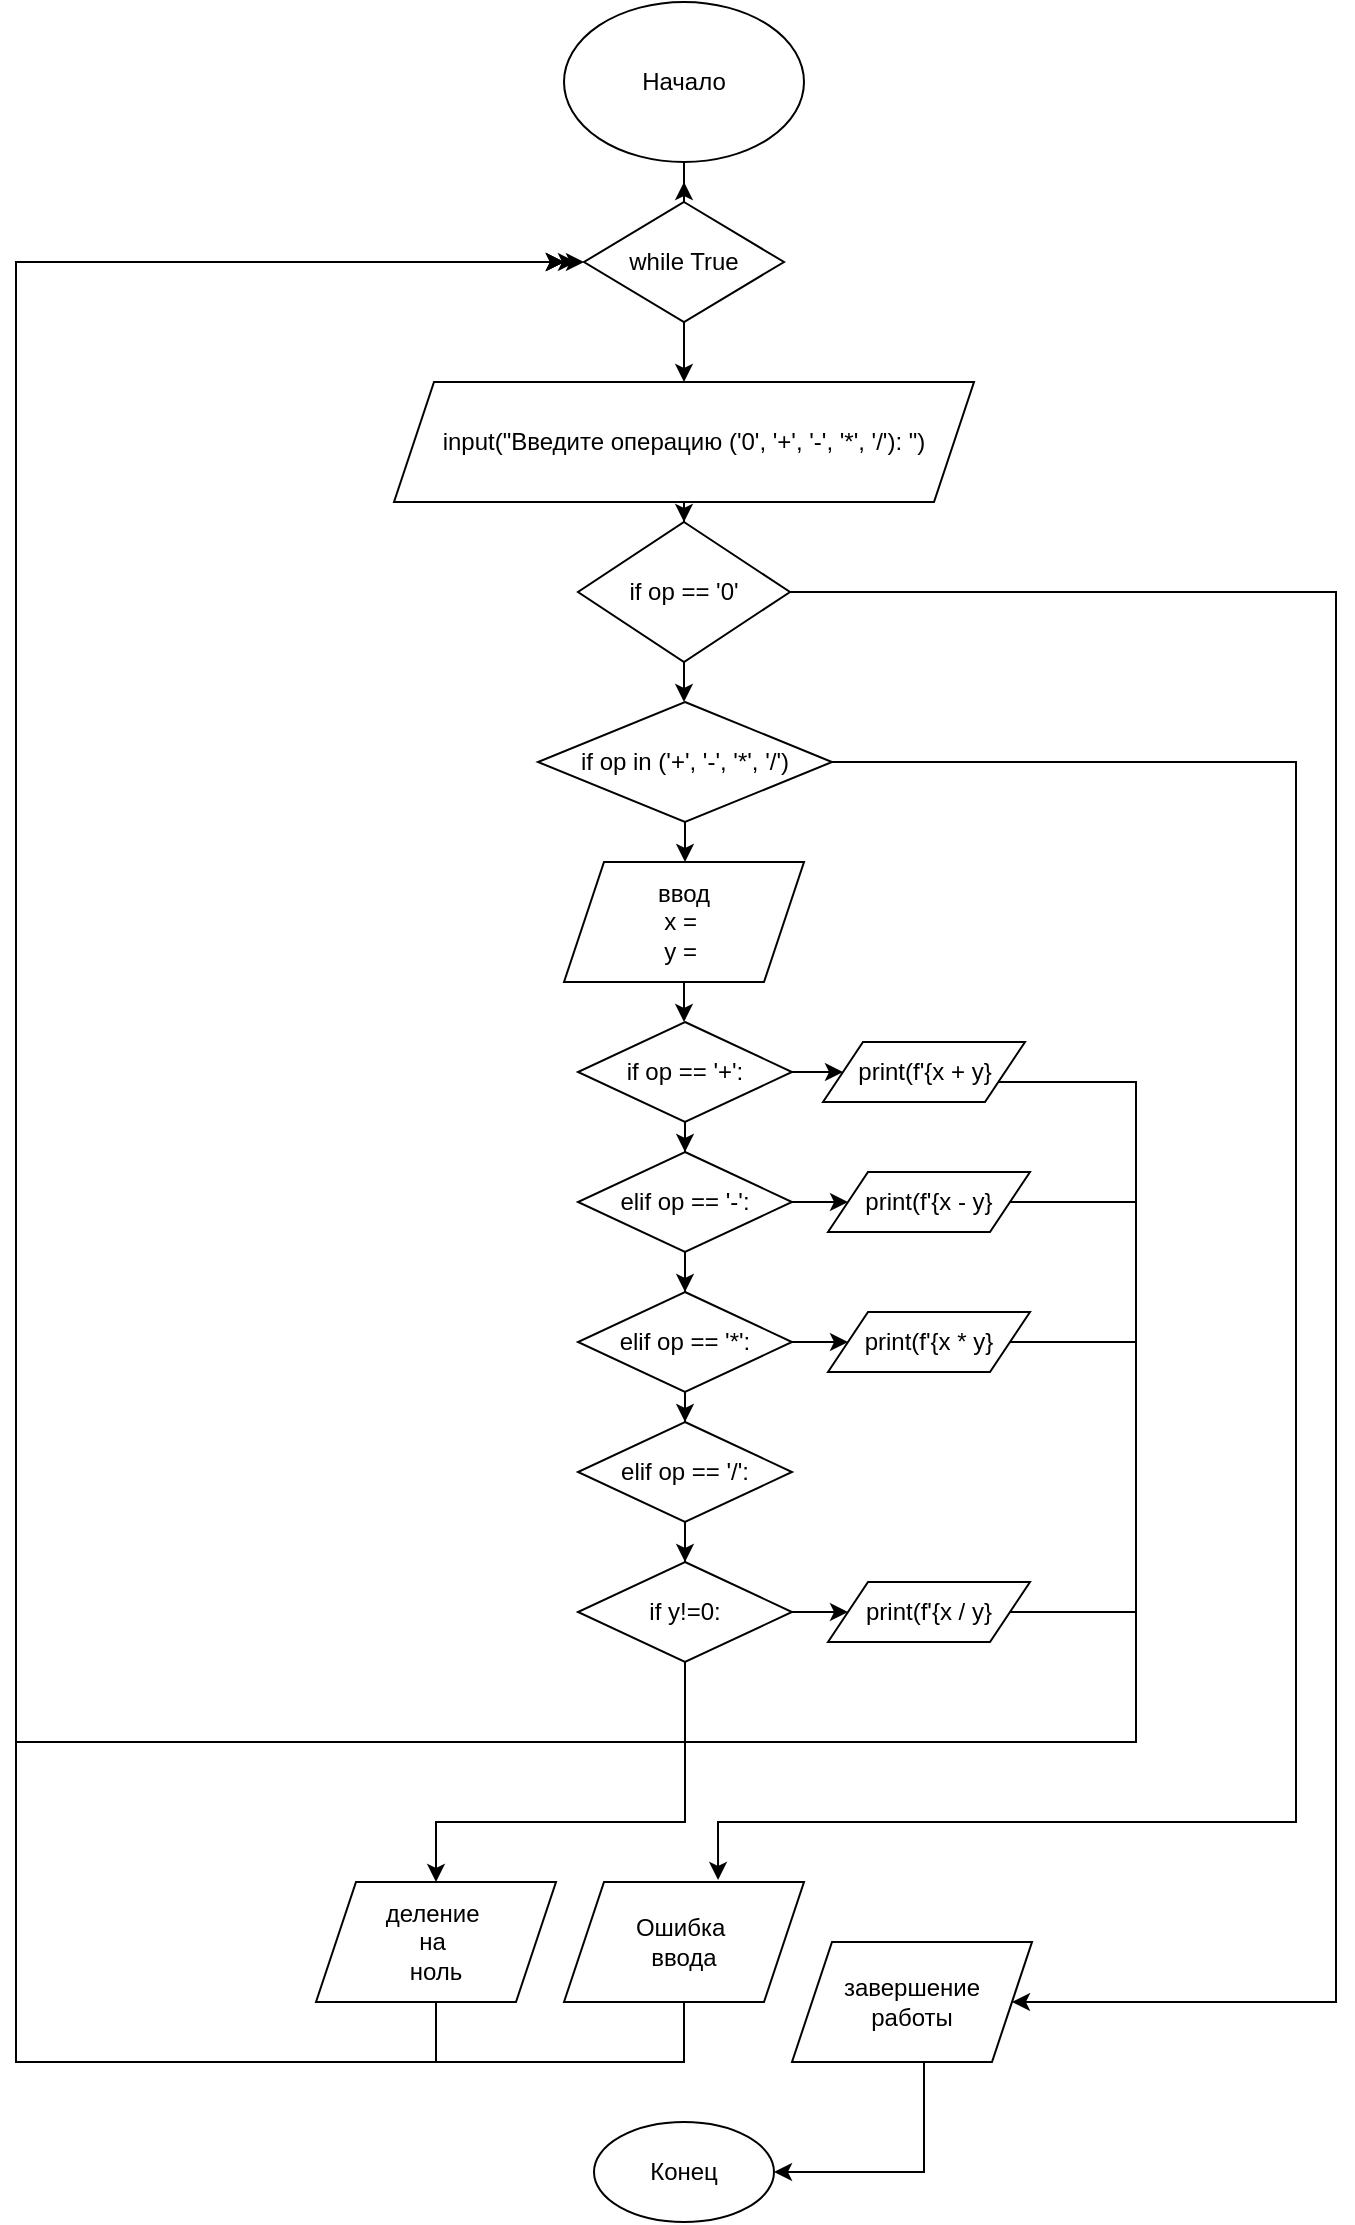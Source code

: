 <mxfile version="15.2.9" type="google" pages="9"><diagram id="JgT3Xchy9LQ35fQqCLKZ" name="les_2_task_1"><mxGraphModel dx="1020" dy="1051" grid="1" gridSize="10" guides="1" tooltips="1" connect="1" arrows="1" fold="1" page="1" pageScale="1" pageWidth="827" pageHeight="1169" math="0" shadow="0"><root><mxCell id="0"/><mxCell id="1" parent="0"/><mxCell id="JuDkRyd6XIe2gr4GoXB9-6" value="" style="edgeStyle=orthogonalEdgeStyle;rounded=0;orthogonalLoop=1;jettySize=auto;html=1;" parent="1" source="JuDkRyd6XIe2gr4GoXB9-1" edge="1"><mxGeometry relative="1" as="geometry"><mxPoint x="414" y="100" as="targetPoint"/></mxGeometry></mxCell><mxCell id="JuDkRyd6XIe2gr4GoXB9-1" value="Начало" style="ellipse;whiteSpace=wrap;html=1;" parent="1" vertex="1"><mxGeometry x="354" y="10" width="120" height="80" as="geometry"/></mxCell><mxCell id="JuDkRyd6XIe2gr4GoXB9-10" value="" style="edgeStyle=orthogonalEdgeStyle;rounded=0;orthogonalLoop=1;jettySize=auto;html=1;" parent="1" source="JuDkRyd6XIe2gr4GoXB9-2" target="JuDkRyd6XIe2gr4GoXB9-5" edge="1"><mxGeometry relative="1" as="geometry"/></mxCell><mxCell id="JuDkRyd6XIe2gr4GoXB9-2" value="input(&quot;Введите операцию ('0', '+', '-', '*', '/'): &quot;)" style="shape=parallelogram;perimeter=parallelogramPerimeter;whiteSpace=wrap;html=1;fixedSize=1;" parent="1" vertex="1"><mxGeometry x="269" y="200" width="290" height="60" as="geometry"/></mxCell><mxCell id="JuDkRyd6XIe2gr4GoXB9-16" value="" style="edgeStyle=orthogonalEdgeStyle;rounded=0;orthogonalLoop=1;jettySize=auto;html=1;" parent="1" source="JuDkRyd6XIe2gr4GoXB9-4" target="JuDkRyd6XIe2gr4GoXB9-8" edge="1"><mxGeometry relative="1" as="geometry"/></mxCell><mxCell id="JuDkRyd6XIe2gr4GoXB9-17" style="edgeStyle=orthogonalEdgeStyle;rounded=0;orthogonalLoop=1;jettySize=auto;html=1;entryX=0.642;entryY=-0.017;entryDx=0;entryDy=0;entryPerimeter=0;" parent="1" source="JuDkRyd6XIe2gr4GoXB9-4" target="JuDkRyd6XIe2gr4GoXB9-12" edge="1"><mxGeometry relative="1" as="geometry"><Array as="points"><mxPoint x="720" y="390"/><mxPoint x="720" y="920"/><mxPoint x="431" y="920"/></Array></mxGeometry></mxCell><mxCell id="JuDkRyd6XIe2gr4GoXB9-4" value="if op in ('+', '-', '*', '/')" style="rhombus;whiteSpace=wrap;html=1;" parent="1" vertex="1"><mxGeometry x="341" y="360" width="147" height="60" as="geometry"/></mxCell><mxCell id="JuDkRyd6XIe2gr4GoXB9-15" style="edgeStyle=orthogonalEdgeStyle;rounded=0;orthogonalLoop=1;jettySize=auto;html=1;" parent="1" source="JuDkRyd6XIe2gr4GoXB9-5" target="JuDkRyd6XIe2gr4GoXB9-13" edge="1"><mxGeometry relative="1" as="geometry"><Array as="points"><mxPoint x="740" y="305"/><mxPoint x="740" y="1010"/></Array></mxGeometry></mxCell><mxCell id="JuDkRyd6XIe2gr4GoXB9-41" style="edgeStyle=orthogonalEdgeStyle;rounded=0;orthogonalLoop=1;jettySize=auto;html=1;entryX=0.5;entryY=0;entryDx=0;entryDy=0;" parent="1" source="JuDkRyd6XIe2gr4GoXB9-5" target="JuDkRyd6XIe2gr4GoXB9-4" edge="1"><mxGeometry relative="1" as="geometry"/></mxCell><mxCell id="JuDkRyd6XIe2gr4GoXB9-5" value="if op == '0'" style="rhombus;whiteSpace=wrap;html=1;" parent="1" vertex="1"><mxGeometry x="361" y="270" width="106" height="70" as="geometry"/></mxCell><mxCell id="JuDkRyd6XIe2gr4GoXB9-25" value="" style="edgeStyle=orthogonalEdgeStyle;rounded=0;orthogonalLoop=1;jettySize=auto;html=1;" parent="1" source="JuDkRyd6XIe2gr4GoXB9-8" target="JuDkRyd6XIe2gr4GoXB9-21" edge="1"><mxGeometry relative="1" as="geometry"/></mxCell><mxCell id="JuDkRyd6XIe2gr4GoXB9-8" value="ввод&lt;br&gt;x =&amp;nbsp;&lt;br&gt;y =&amp;nbsp;" style="shape=parallelogram;perimeter=parallelogramPerimeter;whiteSpace=wrap;html=1;fixedSize=1;" parent="1" vertex="1"><mxGeometry x="354" y="440" width="120" height="60" as="geometry"/></mxCell><mxCell id="JuDkRyd6XIe2gr4GoXB9-19" style="edgeStyle=orthogonalEdgeStyle;rounded=0;orthogonalLoop=1;jettySize=auto;html=1;entryX=0.05;entryY=0.5;entryDx=0;entryDy=0;entryPerimeter=0;" parent="1" source="JuDkRyd6XIe2gr4GoXB9-11" edge="1"><mxGeometry relative="1" as="geometry"><mxPoint x="360" y="140" as="targetPoint"/><Array as="points"><mxPoint x="290" y="1040"/><mxPoint x="80" y="1040"/><mxPoint x="80" y="140"/></Array></mxGeometry></mxCell><mxCell id="JuDkRyd6XIe2gr4GoXB9-11" value="деление&amp;nbsp;&lt;br&gt;на&amp;nbsp;&lt;br&gt;ноль" style="shape=parallelogram;perimeter=parallelogramPerimeter;whiteSpace=wrap;html=1;fixedSize=1;" parent="1" vertex="1"><mxGeometry x="230" y="950" width="120" height="60" as="geometry"/></mxCell><mxCell id="JuDkRyd6XIe2gr4GoXB9-18" style="edgeStyle=orthogonalEdgeStyle;rounded=0;orthogonalLoop=1;jettySize=auto;html=1;entryX=0;entryY=0.5;entryDx=0;entryDy=0;" parent="1" source="JuDkRyd6XIe2gr4GoXB9-12" edge="1"><mxGeometry relative="1" as="geometry"><Array as="points"><mxPoint x="414" y="1040"/><mxPoint x="80" y="1040"/><mxPoint x="80" y="140"/></Array><mxPoint x="354" y="140" as="targetPoint"/></mxGeometry></mxCell><mxCell id="JuDkRyd6XIe2gr4GoXB9-12" value="Ошибка&amp;nbsp;&lt;br&gt;ввода" style="shape=parallelogram;perimeter=parallelogramPerimeter;whiteSpace=wrap;html=1;fixedSize=1;" parent="1" vertex="1"><mxGeometry x="354" y="950" width="120" height="60" as="geometry"/></mxCell><mxCell id="JuDkRyd6XIe2gr4GoXB9-67" style="edgeStyle=orthogonalEdgeStyle;rounded=0;orthogonalLoop=1;jettySize=auto;html=1;" parent="1" source="JuDkRyd6XIe2gr4GoXB9-13" target="JuDkRyd6XIe2gr4GoXB9-66" edge="1"><mxGeometry relative="1" as="geometry"><Array as="points"><mxPoint x="534" y="1095"/></Array></mxGeometry></mxCell><mxCell id="JuDkRyd6XIe2gr4GoXB9-13" value="завершение &lt;br&gt;работы" style="shape=parallelogram;perimeter=parallelogramPerimeter;whiteSpace=wrap;html=1;fixedSize=1;" parent="1" vertex="1"><mxGeometry x="468" y="980" width="120" height="60" as="geometry"/></mxCell><mxCell id="JuDkRyd6XIe2gr4GoXB9-50" value="" style="edgeStyle=orthogonalEdgeStyle;rounded=0;orthogonalLoop=1;jettySize=auto;html=1;" parent="1" source="JuDkRyd6XIe2gr4GoXB9-21" target="JuDkRyd6XIe2gr4GoXB9-46" edge="1"><mxGeometry relative="1" as="geometry"/></mxCell><mxCell id="JuDkRyd6XIe2gr4GoXB9-54" value="" style="edgeStyle=orthogonalEdgeStyle;rounded=0;orthogonalLoop=1;jettySize=auto;html=1;" parent="1" source="JuDkRyd6XIe2gr4GoXB9-21" target="JuDkRyd6XIe2gr4GoXB9-30" edge="1"><mxGeometry relative="1" as="geometry"/></mxCell><mxCell id="JuDkRyd6XIe2gr4GoXB9-21" value="if op == '+':" style="rhombus;whiteSpace=wrap;html=1;" parent="1" vertex="1"><mxGeometry x="361" y="520" width="107" height="50" as="geometry"/></mxCell><mxCell id="JuDkRyd6XIe2gr4GoXB9-42" style="edgeStyle=orthogonalEdgeStyle;rounded=0;orthogonalLoop=1;jettySize=auto;html=1;entryX=0;entryY=0.5;entryDx=0;entryDy=0;" parent="1" source="JuDkRyd6XIe2gr4GoXB9-30" edge="1"><mxGeometry relative="1" as="geometry"><Array as="points"><mxPoint x="640" y="550"/><mxPoint x="640" y="880"/><mxPoint x="80" y="880"/><mxPoint x="80" y="140"/></Array><mxPoint x="354" y="140" as="targetPoint"/></mxGeometry></mxCell><mxCell id="JuDkRyd6XIe2gr4GoXB9-30" value="print(f'{x + y}" style="shape=parallelogram;perimeter=parallelogramPerimeter;whiteSpace=wrap;html=1;fixedSize=1;" parent="1" vertex="1"><mxGeometry x="483.5" y="530" width="101" height="30" as="geometry"/></mxCell><mxCell id="JuDkRyd6XIe2gr4GoXB9-43" style="edgeStyle=orthogonalEdgeStyle;rounded=0;orthogonalLoop=1;jettySize=auto;html=1;entryX=0;entryY=0.5;entryDx=0;entryDy=0;" parent="1" source="JuDkRyd6XIe2gr4GoXB9-31" edge="1"><mxGeometry relative="1" as="geometry"><Array as="points"><mxPoint x="640" y="610"/><mxPoint x="640" y="880"/><mxPoint x="80" y="880"/><mxPoint x="80" y="140"/></Array><mxPoint x="354" y="140" as="targetPoint"/></mxGeometry></mxCell><mxCell id="JuDkRyd6XIe2gr4GoXB9-31" value="print(f'{x - y}" style="shape=parallelogram;perimeter=parallelogramPerimeter;whiteSpace=wrap;html=1;fixedSize=1;" parent="1" vertex="1"><mxGeometry x="486" y="595" width="101" height="30" as="geometry"/></mxCell><mxCell id="JuDkRyd6XIe2gr4GoXB9-44" style="edgeStyle=orthogonalEdgeStyle;rounded=0;orthogonalLoop=1;jettySize=auto;html=1;entryX=0;entryY=0.5;entryDx=0;entryDy=0;" parent="1" source="JuDkRyd6XIe2gr4GoXB9-32" edge="1"><mxGeometry relative="1" as="geometry"><Array as="points"><mxPoint x="640" y="680"/><mxPoint x="640" y="880"/><mxPoint x="80" y="880"/><mxPoint x="80" y="140"/></Array><mxPoint x="354" y="140" as="targetPoint"/></mxGeometry></mxCell><mxCell id="JuDkRyd6XIe2gr4GoXB9-32" value="print(f'{x * y}" style="shape=parallelogram;perimeter=parallelogramPerimeter;whiteSpace=wrap;html=1;fixedSize=1;" parent="1" vertex="1"><mxGeometry x="486" y="665" width="101" height="30" as="geometry"/></mxCell><mxCell id="JuDkRyd6XIe2gr4GoXB9-45" style="edgeStyle=orthogonalEdgeStyle;rounded=0;orthogonalLoop=1;jettySize=auto;html=1;entryX=0;entryY=0.5;entryDx=0;entryDy=0;" parent="1" source="JuDkRyd6XIe2gr4GoXB9-33" target="qXvP7mRrsmo9aJPQTAj2-1" edge="1"><mxGeometry relative="1" as="geometry"><Array as="points"><mxPoint x="640" y="815"/><mxPoint x="640" y="880"/><mxPoint x="80" y="880"/><mxPoint x="80" y="140"/></Array><mxPoint x="354" y="140" as="targetPoint"/></mxGeometry></mxCell><mxCell id="JuDkRyd6XIe2gr4GoXB9-33" value="print(f'{x / y}" style="shape=parallelogram;perimeter=parallelogramPerimeter;whiteSpace=wrap;html=1;fixedSize=1;" parent="1" vertex="1"><mxGeometry x="486" y="800" width="101" height="30" as="geometry"/></mxCell><mxCell id="JuDkRyd6XIe2gr4GoXB9-55" value="" style="edgeStyle=orthogonalEdgeStyle;rounded=0;orthogonalLoop=1;jettySize=auto;html=1;" parent="1" source="JuDkRyd6XIe2gr4GoXB9-46" target="JuDkRyd6XIe2gr4GoXB9-31" edge="1"><mxGeometry relative="1" as="geometry"/></mxCell><mxCell id="JuDkRyd6XIe2gr4GoXB9-73" style="edgeStyle=orthogonalEdgeStyle;rounded=0;orthogonalLoop=1;jettySize=auto;html=1;" parent="1" source="JuDkRyd6XIe2gr4GoXB9-46" target="JuDkRyd6XIe2gr4GoXB9-47" edge="1"><mxGeometry relative="1" as="geometry"/></mxCell><mxCell id="JuDkRyd6XIe2gr4GoXB9-46" value="elif op == '-':" style="rhombus;whiteSpace=wrap;html=1;" parent="1" vertex="1"><mxGeometry x="361" y="585" width="107" height="50" as="geometry"/></mxCell><mxCell id="JuDkRyd6XIe2gr4GoXB9-56" value="" style="edgeStyle=orthogonalEdgeStyle;rounded=0;orthogonalLoop=1;jettySize=auto;html=1;" parent="1" source="JuDkRyd6XIe2gr4GoXB9-47" target="JuDkRyd6XIe2gr4GoXB9-32" edge="1"><mxGeometry relative="1" as="geometry"/></mxCell><mxCell id="JuDkRyd6XIe2gr4GoXB9-74" style="edgeStyle=orthogonalEdgeStyle;rounded=0;orthogonalLoop=1;jettySize=auto;html=1;" parent="1" source="JuDkRyd6XIe2gr4GoXB9-47" target="JuDkRyd6XIe2gr4GoXB9-48" edge="1"><mxGeometry relative="1" as="geometry"/></mxCell><mxCell id="JuDkRyd6XIe2gr4GoXB9-47" value="elif op == '*':" style="rhombus;whiteSpace=wrap;html=1;" parent="1" vertex="1"><mxGeometry x="361" y="655" width="107" height="50" as="geometry"/></mxCell><mxCell id="JuDkRyd6XIe2gr4GoXB9-61" value="" style="edgeStyle=orthogonalEdgeStyle;rounded=0;orthogonalLoop=1;jettySize=auto;html=1;" parent="1" source="JuDkRyd6XIe2gr4GoXB9-48" target="JuDkRyd6XIe2gr4GoXB9-60" edge="1"><mxGeometry relative="1" as="geometry"/></mxCell><mxCell id="JuDkRyd6XIe2gr4GoXB9-48" value="elif op == '/':" style="rhombus;whiteSpace=wrap;html=1;" parent="1" vertex="1"><mxGeometry x="361" y="720" width="107" height="50" as="geometry"/></mxCell><mxCell id="JuDkRyd6XIe2gr4GoXB9-63" style="edgeStyle=orthogonalEdgeStyle;rounded=0;orthogonalLoop=1;jettySize=auto;html=1;entryX=0.5;entryY=0;entryDx=0;entryDy=0;" parent="1" source="JuDkRyd6XIe2gr4GoXB9-60" target="JuDkRyd6XIe2gr4GoXB9-11" edge="1"><mxGeometry relative="1" as="geometry"><Array as="points"><mxPoint x="414" y="920"/><mxPoint x="290" y="920"/></Array></mxGeometry></mxCell><mxCell id="JuDkRyd6XIe2gr4GoXB9-65" value="" style="edgeStyle=orthogonalEdgeStyle;rounded=0;orthogonalLoop=1;jettySize=auto;html=1;" parent="1" source="JuDkRyd6XIe2gr4GoXB9-60" target="JuDkRyd6XIe2gr4GoXB9-33" edge="1"><mxGeometry relative="1" as="geometry"/></mxCell><mxCell id="JuDkRyd6XIe2gr4GoXB9-60" value="if y!=0:" style="rhombus;whiteSpace=wrap;html=1;" parent="1" vertex="1"><mxGeometry x="361" y="790" width="107" height="50" as="geometry"/></mxCell><mxCell id="JuDkRyd6XIe2gr4GoXB9-66" value="Конец" style="ellipse;whiteSpace=wrap;html=1;" parent="1" vertex="1"><mxGeometry x="369" y="1070" width="90" height="50" as="geometry"/></mxCell><mxCell id="qXvP7mRrsmo9aJPQTAj2-4" style="edgeStyle=orthogonalEdgeStyle;rounded=0;orthogonalLoop=1;jettySize=auto;html=1;entryX=0.5;entryY=0;entryDx=0;entryDy=0;" edge="1" parent="1" source="qXvP7mRrsmo9aJPQTAj2-1" target="JuDkRyd6XIe2gr4GoXB9-2"><mxGeometry relative="1" as="geometry"/></mxCell><mxCell id="qXvP7mRrsmo9aJPQTAj2-1" value="&lt;span&gt;while True&lt;/span&gt;" style="rhombus;whiteSpace=wrap;html=1;" vertex="1" parent="1"><mxGeometry x="364" y="110" width="100" height="60" as="geometry"/></mxCell></root></mxGraphModel></diagram><diagram id="yQAfcc9gGVAWdX6ZpYj7" name="les_2_task_2"><mxGraphModel dx="2302" dy="1065" grid="1" gridSize="10" guides="1" tooltips="1" connect="1" arrows="1" fold="1" page="1" pageScale="1" pageWidth="827" pageHeight="1169" math="0" shadow="0"><root><mxCell id="1iMsPEcWqEn8NTlNyo2g-0"/><mxCell id="1iMsPEcWqEn8NTlNyo2g-1" parent="1iMsPEcWqEn8NTlNyo2g-0"/><mxCell id="1iMsPEcWqEn8NTlNyo2g-12" style="edgeStyle=orthogonalEdgeStyle;rounded=0;orthogonalLoop=1;jettySize=auto;html=1;entryX=0.5;entryY=0;entryDx=0;entryDy=0;" parent="1iMsPEcWqEn8NTlNyo2g-1" source="1iMsPEcWqEn8NTlNyo2g-2" target="1iMsPEcWqEn8NTlNyo2g-3" edge="1"><mxGeometry relative="1" as="geometry"/></mxCell><mxCell id="1iMsPEcWqEn8NTlNyo2g-2" value="Начало" style="ellipse;whiteSpace=wrap;html=1;" parent="1iMsPEcWqEn8NTlNyo2g-1" vertex="1"><mxGeometry x="354" y="40" width="120" height="80" as="geometry"/></mxCell><mxCell id="1iMsPEcWqEn8NTlNyo2g-15" style="edgeStyle=orthogonalEdgeStyle;rounded=0;orthogonalLoop=1;jettySize=auto;html=1;entryX=0.5;entryY=0;entryDx=0;entryDy=0;" parent="1iMsPEcWqEn8NTlNyo2g-1" source="1iMsPEcWqEn8NTlNyo2g-3" target="1iMsPEcWqEn8NTlNyo2g-4" edge="1"><mxGeometry relative="1" as="geometry"/></mxCell><mxCell id="1iMsPEcWqEn8NTlNyo2g-3" value="Введите &lt;br&gt;число&lt;br&gt;n =" style="shape=parallelogram;perimeter=parallelogramPerimeter;whiteSpace=wrap;html=1;fixedSize=1;" parent="1iMsPEcWqEn8NTlNyo2g-1" vertex="1"><mxGeometry x="354" y="150" width="120" height="60" as="geometry"/></mxCell><mxCell id="1iMsPEcWqEn8NTlNyo2g-16" style="edgeStyle=orthogonalEdgeStyle;rounded=0;orthogonalLoop=1;jettySize=auto;html=1;entryX=0.5;entryY=0;entryDx=0;entryDy=0;" parent="1iMsPEcWqEn8NTlNyo2g-1" source="1iMsPEcWqEn8NTlNyo2g-4" target="1iMsPEcWqEn8NTlNyo2g-6" edge="1"><mxGeometry relative="1" as="geometry"/></mxCell><mxCell id="1iMsPEcWqEn8NTlNyo2g-27" style="edgeStyle=orthogonalEdgeStyle;rounded=0;orthogonalLoop=1;jettySize=auto;html=1;entryX=1;entryY=0.5;entryDx=0;entryDy=0;" parent="1iMsPEcWqEn8NTlNyo2g-1" source="1iMsPEcWqEn8NTlNyo2g-4" target="1iMsPEcWqEn8NTlNyo2g-25" edge="1"><mxGeometry relative="1" as="geometry"><Array as="points"><mxPoint x="600" y="260"/><mxPoint x="600" y="710"/></Array></mxGeometry></mxCell><mxCell id="1iMsPEcWqEn8NTlNyo2g-4" value="while n &amp;gt; 0" style="shape=hexagon;perimeter=hexagonPerimeter2;whiteSpace=wrap;html=1;fixedSize=1;" parent="1iMsPEcWqEn8NTlNyo2g-1" vertex="1"><mxGeometry x="354" y="240" width="120" height="40" as="geometry"/></mxCell><mxCell id="1iMsPEcWqEn8NTlNyo2g-17" style="edgeStyle=orthogonalEdgeStyle;rounded=0;orthogonalLoop=1;jettySize=auto;html=1;entryX=0.5;entryY=0;entryDx=0;entryDy=0;" parent="1iMsPEcWqEn8NTlNyo2g-1" source="1iMsPEcWqEn8NTlNyo2g-6" target="1iMsPEcWqEn8NTlNyo2g-9" edge="1"><mxGeometry relative="1" as="geometry"/></mxCell><mxCell id="1iMsPEcWqEn8NTlNyo2g-18" style="edgeStyle=orthogonalEdgeStyle;rounded=0;orthogonalLoop=1;jettySize=auto;html=1;" parent="1iMsPEcWqEn8NTlNyo2g-1" source="1iMsPEcWqEn8NTlNyo2g-6" target="1iMsPEcWqEn8NTlNyo2g-10" edge="1"><mxGeometry relative="1" as="geometry"><Array as="points"><mxPoint x="540" y="360"/></Array></mxGeometry></mxCell><mxCell id="1iMsPEcWqEn8NTlNyo2g-6" value="&lt;span style=&quot;color: rgb(17 , 17 , 17) ; font-family: &amp;#34;arial&amp;#34; , &amp;#34;helvetica neue&amp;#34; , &amp;#34;helvetica&amp;#34; , &amp;#34;arial&amp;#34; , sans-serif ; text-align: left ; background-color: rgb(255 , 255 , 255)&quot;&gt;&lt;font style=&quot;font-size: 14px&quot;&gt;делится нацело на 2&lt;/font&gt;&lt;/span&gt;" style="rhombus;whiteSpace=wrap;html=1;" parent="1iMsPEcWqEn8NTlNyo2g-1" vertex="1"><mxGeometry x="319.5" y="310" width="189" height="100" as="geometry"/></mxCell><mxCell id="1iMsPEcWqEn8NTlNyo2g-7" value="Нет" style="text;html=1;strokeColor=none;fillColor=none;align=center;verticalAlign=middle;whiteSpace=wrap;rounded=0;" parent="1iMsPEcWqEn8NTlNyo2g-1" vertex="1"><mxGeometry x="480" y="330" width="40" height="20" as="geometry"/></mxCell><mxCell id="1iMsPEcWqEn8NTlNyo2g-8" value="Да" style="text;html=1;strokeColor=none;fillColor=none;align=center;verticalAlign=middle;whiteSpace=wrap;rounded=0;" parent="1iMsPEcWqEn8NTlNyo2g-1" vertex="1"><mxGeometry x="420" y="410" width="40" height="20" as="geometry"/></mxCell><mxCell id="1iMsPEcWqEn8NTlNyo2g-22" style="edgeStyle=orthogonalEdgeStyle;rounded=0;orthogonalLoop=1;jettySize=auto;html=1;entryX=0.5;entryY=0;entryDx=0;entryDy=0;" parent="1iMsPEcWqEn8NTlNyo2g-1" source="1iMsPEcWqEn8NTlNyo2g-9" target="1iMsPEcWqEn8NTlNyo2g-21" edge="1"><mxGeometry relative="1" as="geometry"/></mxCell><mxCell id="1iMsPEcWqEn8NTlNyo2g-9" value="чет += 1" style="rounded=0;whiteSpace=wrap;html=1;" parent="1iMsPEcWqEn8NTlNyo2g-1" vertex="1"><mxGeometry x="270" y="460" width="120" height="60" as="geometry"/></mxCell><mxCell id="1iMsPEcWqEn8NTlNyo2g-23" style="edgeStyle=orthogonalEdgeStyle;rounded=0;orthogonalLoop=1;jettySize=auto;html=1;entryX=0.5;entryY=0;entryDx=0;entryDy=0;" parent="1iMsPEcWqEn8NTlNyo2g-1" source="1iMsPEcWqEn8NTlNyo2g-10" target="1iMsPEcWqEn8NTlNyo2g-21" edge="1"><mxGeometry relative="1" as="geometry"/></mxCell><mxCell id="1iMsPEcWqEn8NTlNyo2g-10" value="нечет += 1" style="rounded=0;whiteSpace=wrap;html=1;" parent="1iMsPEcWqEn8NTlNyo2g-1" vertex="1"><mxGeometry x="450" y="460" width="120" height="60" as="geometry"/></mxCell><mxCell id="1iMsPEcWqEn8NTlNyo2g-24" style="edgeStyle=orthogonalEdgeStyle;rounded=0;orthogonalLoop=1;jettySize=auto;html=1;entryX=0;entryY=0.5;entryDx=0;entryDy=0;" parent="1iMsPEcWqEn8NTlNyo2g-1" source="1iMsPEcWqEn8NTlNyo2g-21" target="1iMsPEcWqEn8NTlNyo2g-4" edge="1"><mxGeometry relative="1" as="geometry"><Array as="points"><mxPoint x="240" y="615"/><mxPoint x="240" y="260"/></Array></mxGeometry></mxCell><mxCell id="1iMsPEcWqEn8NTlNyo2g-21" value="&lt;span style=&quot;color: rgb(17 , 17 , 17) ; font-family: &amp;#34;arial&amp;#34; , &amp;#34;helvetica neue&amp;#34; , &amp;#34;helvetica&amp;#34; , &amp;#34;arial&amp;#34; , sans-serif ; text-align: left ; background-color: rgb(255 , 255 , 255)&quot;&gt;&lt;font style=&quot;font-size: 14px&quot;&gt;Убрать последнюю цифру&lt;/font&gt;&lt;/span&gt;" style="rounded=0;whiteSpace=wrap;html=1;" parent="1iMsPEcWqEn8NTlNyo2g-1" vertex="1"><mxGeometry x="354" y="585" width="120" height="60" as="geometry"/></mxCell><mxCell id="1iMsPEcWqEn8NTlNyo2g-28" value="" style="edgeStyle=orthogonalEdgeStyle;rounded=0;orthogonalLoop=1;jettySize=auto;html=1;" parent="1iMsPEcWqEn8NTlNyo2g-1" source="1iMsPEcWqEn8NTlNyo2g-25" target="1iMsPEcWqEn8NTlNyo2g-26" edge="1"><mxGeometry relative="1" as="geometry"/></mxCell><mxCell id="1iMsPEcWqEn8NTlNyo2g-25" value="Четных столько&lt;br&gt;нечетных столько" style="rounded=0;whiteSpace=wrap;html=1;" parent="1iMsPEcWqEn8NTlNyo2g-1" vertex="1"><mxGeometry x="354" y="680" width="120" height="60" as="geometry"/></mxCell><mxCell id="1iMsPEcWqEn8NTlNyo2g-26" value="Конец" style="ellipse;whiteSpace=wrap;html=1;" parent="1iMsPEcWqEn8NTlNyo2g-1" vertex="1"><mxGeometry x="354" y="780" width="120" height="80" as="geometry"/></mxCell></root></mxGraphModel></diagram><diagram id="Bj-pRcYRYSYZa_WQfE4G" name="les_2_task_3"><mxGraphModel dx="548" dy="769" grid="1" gridSize="10" guides="1" tooltips="1" connect="1" arrows="1" fold="1" page="1" pageScale="1" pageWidth="827" pageHeight="1169" math="0" shadow="0"><root><mxCell id="ORJumtWo6InpkCLV5tku-0"/><mxCell id="ORJumtWo6InpkCLV5tku-1" parent="ORJumtWo6InpkCLV5tku-0"/><mxCell id="I1BOxwzD4E2C9gHF-Vnw-4" value="" style="edgeStyle=orthogonalEdgeStyle;rounded=0;orthogonalLoop=1;jettySize=auto;html=1;" edge="1" parent="ORJumtWo6InpkCLV5tku-1" source="I1BOxwzD4E2C9gHF-Vnw-0" target="I1BOxwzD4E2C9gHF-Vnw-2"><mxGeometry relative="1" as="geometry"/></mxCell><mxCell id="I1BOxwzD4E2C9gHF-Vnw-0" value="Начало" style="ellipse;whiteSpace=wrap;html=1;" vertex="1" parent="ORJumtWo6InpkCLV5tku-1"><mxGeometry x="354" y="40" width="120" height="80" as="geometry"/></mxCell><mxCell id="I1BOxwzD4E2C9gHF-Vnw-6" value="" style="edgeStyle=orthogonalEdgeStyle;rounded=0;orthogonalLoop=1;jettySize=auto;html=1;" edge="1" parent="ORJumtWo6InpkCLV5tku-1" source="I1BOxwzD4E2C9gHF-Vnw-1" target="I1BOxwzD4E2C9gHF-Vnw-3"><mxGeometry relative="1" as="geometry"/></mxCell><mxCell id="I1BOxwzD4E2C9gHF-Vnw-9" style="edgeStyle=orthogonalEdgeStyle;rounded=0;orthogonalLoop=1;jettySize=auto;html=1;" edge="1" parent="ORJumtWo6InpkCLV5tku-1" source="I1BOxwzD4E2C9gHF-Vnw-1" target="I1BOxwzD4E2C9gHF-Vnw-8"><mxGeometry relative="1" as="geometry"><Array as="points"><mxPoint x="510" y="285"/><mxPoint x="510" y="510"/></Array></mxGeometry></mxCell><mxCell id="I1BOxwzD4E2C9gHF-Vnw-1" value="while&lt;br&gt;n &amp;gt; 0" style="shape=hexagon;perimeter=hexagonPerimeter2;whiteSpace=wrap;html=1;fixedSize=1;" vertex="1" parent="ORJumtWo6InpkCLV5tku-1"><mxGeometry x="354" y="260" width="120" height="50" as="geometry"/></mxCell><mxCell id="I1BOxwzD4E2C9gHF-Vnw-5" value="" style="edgeStyle=orthogonalEdgeStyle;rounded=0;orthogonalLoop=1;jettySize=auto;html=1;" edge="1" parent="ORJumtWo6InpkCLV5tku-1" source="I1BOxwzD4E2C9gHF-Vnw-2" target="I1BOxwzD4E2C9gHF-Vnw-1"><mxGeometry relative="1" as="geometry"/></mxCell><mxCell id="I1BOxwzD4E2C9gHF-Vnw-2" value="input &lt;br&gt;n =&lt;br&gt;i = 0" style="shape=parallelogram;perimeter=parallelogramPerimeter;whiteSpace=wrap;html=1;fixedSize=1;" vertex="1" parent="ORJumtWo6InpkCLV5tku-1"><mxGeometry x="354" y="160" width="120" height="60" as="geometry"/></mxCell><mxCell id="I1BOxwzD4E2C9gHF-Vnw-7" style="edgeStyle=orthogonalEdgeStyle;rounded=0;orthogonalLoop=1;jettySize=auto;html=1;entryX=0;entryY=0.5;entryDx=0;entryDy=0;" edge="1" parent="ORJumtWo6InpkCLV5tku-1" source="I1BOxwzD4E2C9gHF-Vnw-3" target="I1BOxwzD4E2C9gHF-Vnw-1"><mxGeometry relative="1" as="geometry"><Array as="points"><mxPoint x="414" y="450"/><mxPoint x="334" y="450"/><mxPoint x="334" y="285"/></Array></mxGeometry></mxCell><mxCell id="I1BOxwzD4E2C9gHF-Vnw-3" value="i = i * 10 + n % 10 &lt;br&gt;n = n // 10" style="rounded=0;whiteSpace=wrap;html=1;" vertex="1" parent="ORJumtWo6InpkCLV5tku-1"><mxGeometry x="354" y="350" width="120" height="60" as="geometry"/></mxCell><mxCell id="I1BOxwzD4E2C9gHF-Vnw-11" value="" style="edgeStyle=orthogonalEdgeStyle;rounded=0;orthogonalLoop=1;jettySize=auto;html=1;" edge="1" parent="ORJumtWo6InpkCLV5tku-1" source="I1BOxwzD4E2C9gHF-Vnw-8" target="I1BOxwzD4E2C9gHF-Vnw-10"><mxGeometry relative="1" as="geometry"/></mxCell><mxCell id="I1BOxwzD4E2C9gHF-Vnw-8" value="print(i)" style="shape=parallelogram;perimeter=parallelogramPerimeter;whiteSpace=wrap;html=1;fixedSize=1;" vertex="1" parent="ORJumtWo6InpkCLV5tku-1"><mxGeometry x="354" y="490" width="120" height="60" as="geometry"/></mxCell><mxCell id="I1BOxwzD4E2C9gHF-Vnw-10" value="Конец" style="ellipse;whiteSpace=wrap;html=1;" vertex="1" parent="ORJumtWo6InpkCLV5tku-1"><mxGeometry x="354" y="585" width="120" height="80" as="geometry"/></mxCell></root></mxGraphModel></diagram><diagram id="Wwv_YMRBz0uK0xMeng0R" name="les_2_task_4"><mxGraphModel dx="850" dy="875" grid="1" gridSize="10" guides="1" tooltips="1" connect="1" arrows="1" fold="1" page="1" pageScale="1" pageWidth="827" pageHeight="1169" math="0" shadow="0"><root><mxCell id="HWHN1PtI1j0ep860skd4-0"/><mxCell id="HWHN1PtI1j0ep860skd4-1" parent="HWHN1PtI1j0ep860skd4-0"/><mxCell id="CqZbMCra811wprBjPidT-2" value="" style="edgeStyle=orthogonalEdgeStyle;rounded=0;orthogonalLoop=1;jettySize=auto;html=1;" parent="HWHN1PtI1j0ep860skd4-1" source="CqZbMCra811wprBjPidT-0" target="CqZbMCra811wprBjPidT-1" edge="1"><mxGeometry relative="1" as="geometry"/></mxCell><mxCell id="CqZbMCra811wprBjPidT-0" value="Начало" style="ellipse;whiteSpace=wrap;html=1;" parent="HWHN1PtI1j0ep860skd4-1" vertex="1"><mxGeometry x="354" y="70" width="120" height="80" as="geometry"/></mxCell><mxCell id="bq3IC9q36sQbl4KAbuor-1" value="" style="edgeStyle=orthogonalEdgeStyle;rounded=0;orthogonalLoop=1;jettySize=auto;html=1;" edge="1" parent="HWHN1PtI1j0ep860skd4-1" source="CqZbMCra811wprBjPidT-1" target="bq3IC9q36sQbl4KAbuor-0"><mxGeometry relative="1" as="geometry"/></mxCell><mxCell id="CqZbMCra811wprBjPidT-1" value="n = int(input('')) &lt;br&gt;" style="shape=parallelogram;perimeter=parallelogramPerimeter;whiteSpace=wrap;html=1;fixedSize=1;" parent="HWHN1PtI1j0ep860skd4-1" vertex="1"><mxGeometry x="354" y="180" width="120" height="60" as="geometry"/></mxCell><mxCell id="CqZbMCra811wprBjPidT-6" value="" style="edgeStyle=orthogonalEdgeStyle;rounded=0;orthogonalLoop=1;jettySize=auto;html=1;" parent="HWHN1PtI1j0ep860skd4-1" source="CqZbMCra811wprBjPidT-3" target="CqZbMCra811wprBjPidT-5" edge="1"><mxGeometry relative="1" as="geometry"/></mxCell><mxCell id="CqZbMCra811wprBjPidT-10" style="edgeStyle=orthogonalEdgeStyle;rounded=0;orthogonalLoop=1;jettySize=auto;html=1;" parent="HWHN1PtI1j0ep860skd4-1" source="CqZbMCra811wprBjPidT-3" target="CqZbMCra811wprBjPidT-9" edge="1"><mxGeometry relative="1" as="geometry"><Array as="points"><mxPoint x="520" y="400"/><mxPoint x="520" y="600"/></Array></mxGeometry></mxCell><mxCell id="CqZbMCra811wprBjPidT-3" value="for i in range(n):" style="shape=hexagon;perimeter=hexagonPerimeter2;whiteSpace=wrap;html=1;fixedSize=1;" parent="HWHN1PtI1j0ep860skd4-1" vertex="1"><mxGeometry x="354" y="380" width="120" height="40" as="geometry"/></mxCell><mxCell id="CqZbMCra811wprBjPidT-7" style="edgeStyle=orthogonalEdgeStyle;rounded=0;orthogonalLoop=1;jettySize=auto;html=1;entryX=0;entryY=0.5;entryDx=0;entryDy=0;" parent="HWHN1PtI1j0ep860skd4-1" source="CqZbMCra811wprBjPidT-5" target="CqZbMCra811wprBjPidT-3" edge="1"><mxGeometry relative="1" as="geometry"><Array as="points"><mxPoint x="414" y="540"/><mxPoint x="334" y="540"/><mxPoint x="334" y="400"/></Array></mxGeometry></mxCell><mxCell id="CqZbMCra811wprBjPidT-5" value="sum += el &lt;br&gt;el /= -2" style="rounded=0;whiteSpace=wrap;html=1;" parent="HWHN1PtI1j0ep860skd4-1" vertex="1"><mxGeometry x="354" y="460" width="120" height="60" as="geometry"/></mxCell><mxCell id="CqZbMCra811wprBjPidT-12" value="" style="edgeStyle=orthogonalEdgeStyle;rounded=0;orthogonalLoop=1;jettySize=auto;html=1;" parent="HWHN1PtI1j0ep860skd4-1" source="CqZbMCra811wprBjPidT-9" target="CqZbMCra811wprBjPidT-11" edge="1"><mxGeometry relative="1" as="geometry"/></mxCell><mxCell id="CqZbMCra811wprBjPidT-9" value="print(sum)" style="shape=parallelogram;perimeter=parallelogramPerimeter;whiteSpace=wrap;html=1;fixedSize=1;" parent="HWHN1PtI1j0ep860skd4-1" vertex="1"><mxGeometry x="354" y="580" width="120" height="60" as="geometry"/></mxCell><mxCell id="CqZbMCra811wprBjPidT-11" value="Конец" style="ellipse;whiteSpace=wrap;html=1;" parent="HWHN1PtI1j0ep860skd4-1" vertex="1"><mxGeometry x="354" y="675" width="120" height="80" as="geometry"/></mxCell><mxCell id="bq3IC9q36sQbl4KAbuor-2" value="" style="edgeStyle=orthogonalEdgeStyle;rounded=0;orthogonalLoop=1;jettySize=auto;html=1;" edge="1" parent="HWHN1PtI1j0ep860skd4-1" source="bq3IC9q36sQbl4KAbuor-0" target="CqZbMCra811wprBjPidT-3"><mxGeometry relative="1" as="geometry"/></mxCell><mxCell id="bq3IC9q36sQbl4KAbuor-0" value="&lt;span&gt;el = 1&lt;/span&gt;&lt;br&gt;&lt;span&gt;sum = 0&lt;/span&gt;" style="rounded=0;whiteSpace=wrap;html=1;" vertex="1" parent="HWHN1PtI1j0ep860skd4-1"><mxGeometry x="354" y="280" width="120" height="60" as="geometry"/></mxCell></root></mxGraphModel></diagram><diagram id="rGVbdSh6kys3P13nIwek" name="les_2_task_5"><mxGraphModel dx="1020" dy="1050" grid="1" gridSize="10" guides="1" tooltips="1" connect="1" arrows="1" fold="1" page="1" pageScale="1" pageWidth="827" pageHeight="1169" math="0" shadow="0"><root><mxCell id="YnC7G5s5zJ4yDleEmvtw-0"/><mxCell id="YnC7G5s5zJ4yDleEmvtw-1" parent="YnC7G5s5zJ4yDleEmvtw-0"/><mxCell id="q-inIJ1jsEIJv0Y8oK5z-10" value="" style="edgeStyle=orthogonalEdgeStyle;rounded=0;orthogonalLoop=1;jettySize=auto;html=1;" parent="YnC7G5s5zJ4yDleEmvtw-1" source="q-inIJ1jsEIJv0Y8oK5z-0" edge="1"><mxGeometry relative="1" as="geometry"><mxPoint x="414" y="160" as="targetPoint"/></mxGeometry></mxCell><mxCell id="q-inIJ1jsEIJv0Y8oK5z-0" value="Начало" style="ellipse;whiteSpace=wrap;html=1;" parent="YnC7G5s5zJ4yDleEmvtw-1" vertex="1"><mxGeometry x="354" y="50" width="120" height="80" as="geometry"/></mxCell><mxCell id="q-inIJ1jsEIJv0Y8oK5z-11" value="" style="edgeStyle=orthogonalEdgeStyle;rounded=0;orthogonalLoop=1;jettySize=auto;html=1;" parent="YnC7G5s5zJ4yDleEmvtw-1" target="q-inIJ1jsEIJv0Y8oK5z-2" edge="1"><mxGeometry relative="1" as="geometry"><mxPoint x="414" y="220" as="sourcePoint"/></mxGeometry></mxCell><mxCell id="q-inIJ1jsEIJv0Y8oK5z-12" value="" style="edgeStyle=orthogonalEdgeStyle;rounded=0;orthogonalLoop=1;jettySize=auto;html=1;" parent="YnC7G5s5zJ4yDleEmvtw-1" source="q-inIJ1jsEIJv0Y8oK5z-2" target="q-inIJ1jsEIJv0Y8oK5z-3" edge="1"><mxGeometry relative="1" as="geometry"/></mxCell><mxCell id="q-inIJ1jsEIJv0Y8oK5z-20" style="edgeStyle=orthogonalEdgeStyle;rounded=0;orthogonalLoop=1;jettySize=auto;html=1;" parent="YnC7G5s5zJ4yDleEmvtw-1" source="q-inIJ1jsEIJv0Y8oK5z-2" target="q-inIJ1jsEIJv0Y8oK5z-21" edge="1"><mxGeometry relative="1" as="geometry"><mxPoint x="414" y="750" as="targetPoint"/><Array as="points"><mxPoint x="640" y="275"/><mxPoint x="640" y="670"/><mxPoint x="414" y="670"/></Array></mxGeometry></mxCell><mxCell id="q-inIJ1jsEIJv0Y8oK5z-2" value="for i in range&lt;br&gt;(32, 128):" style="shape=hexagon;perimeter=hexagonPerimeter2;whiteSpace=wrap;html=1;fixedSize=1;" parent="YnC7G5s5zJ4yDleEmvtw-1" vertex="1"><mxGeometry x="354" y="250" width="120" height="50" as="geometry"/></mxCell><mxCell id="q-inIJ1jsEIJv0Y8oK5z-13" value="" style="edgeStyle=orthogonalEdgeStyle;rounded=0;orthogonalLoop=1;jettySize=auto;html=1;" parent="YnC7G5s5zJ4yDleEmvtw-1" source="q-inIJ1jsEIJv0Y8oK5z-3" target="q-inIJ1jsEIJv0Y8oK5z-4" edge="1"><mxGeometry relative="1" as="geometry"/></mxCell><mxCell id="q-inIJ1jsEIJv0Y8oK5z-3" value="print i" style="shape=parallelogram;perimeter=parallelogramPerimeter;whiteSpace=wrap;html=1;fixedSize=1;" parent="YnC7G5s5zJ4yDleEmvtw-1" vertex="1"><mxGeometry x="354" y="330" width="120" height="60" as="geometry"/></mxCell><mxCell id="q-inIJ1jsEIJv0Y8oK5z-15" style="edgeStyle=orthogonalEdgeStyle;rounded=0;orthogonalLoop=1;jettySize=auto;html=1;entryX=0.5;entryY=0;entryDx=0;entryDy=0;" parent="YnC7G5s5zJ4yDleEmvtw-1" source="q-inIJ1jsEIJv0Y8oK5z-4" target="q-inIJ1jsEIJv0Y8oK5z-6" edge="1"><mxGeometry relative="1" as="geometry"/></mxCell><mxCell id="q-inIJ1jsEIJv0Y8oK5z-4" value="счетчик n += 1" style="rounded=0;whiteSpace=wrap;html=1;" parent="YnC7G5s5zJ4yDleEmvtw-1" vertex="1"><mxGeometry x="354" y="420" width="120" height="60" as="geometry"/></mxCell><mxCell id="q-inIJ1jsEIJv0Y8oK5z-16" value="" style="edgeStyle=orthogonalEdgeStyle;rounded=0;orthogonalLoop=1;jettySize=auto;html=1;" parent="YnC7G5s5zJ4yDleEmvtw-1" source="q-inIJ1jsEIJv0Y8oK5z-6" target="q-inIJ1jsEIJv0Y8oK5z-9" edge="1"><mxGeometry relative="1" as="geometry"/></mxCell><mxCell id="q-inIJ1jsEIJv0Y8oK5z-18" style="edgeStyle=orthogonalEdgeStyle;rounded=0;orthogonalLoop=1;jettySize=auto;html=1;entryX=0;entryY=0.5;entryDx=0;entryDy=0;" parent="YnC7G5s5zJ4yDleEmvtw-1" source="q-inIJ1jsEIJv0Y8oK5z-6" target="q-inIJ1jsEIJv0Y8oK5z-2" edge="1"><mxGeometry relative="1" as="geometry"><Array as="points"><mxPoint x="414" y="640"/><mxPoint x="290" y="640"/><mxPoint x="290" y="275"/></Array></mxGeometry></mxCell><mxCell id="q-inIJ1jsEIJv0Y8oK5z-6" value="&lt;span&gt;if n %10 == 0&lt;/span&gt;" style="rhombus;whiteSpace=wrap;html=1;" parent="YnC7G5s5zJ4yDleEmvtw-1" vertex="1"><mxGeometry x="354" y="504.5" width="120" height="80" as="geometry"/></mxCell><mxCell id="q-inIJ1jsEIJv0Y8oK5z-7" value="Нет" style="text;html=1;strokeColor=none;fillColor=none;align=center;verticalAlign=middle;whiteSpace=wrap;rounded=0;" parent="YnC7G5s5zJ4yDleEmvtw-1" vertex="1"><mxGeometry x="420" y="585" width="40" height="20" as="geometry"/></mxCell><mxCell id="q-inIJ1jsEIJv0Y8oK5z-8" value="Да" style="text;html=1;strokeColor=none;fillColor=none;align=center;verticalAlign=middle;whiteSpace=wrap;rounded=0;" parent="YnC7G5s5zJ4yDleEmvtw-1" vertex="1"><mxGeometry x="474" y="514.5" width="40" height="20" as="geometry"/></mxCell><mxCell id="q-inIJ1jsEIJv0Y8oK5z-19" style="edgeStyle=orthogonalEdgeStyle;rounded=0;orthogonalLoop=1;jettySize=auto;html=1;entryX=0;entryY=0.5;entryDx=0;entryDy=0;exitX=0.5;exitY=1;exitDx=0;exitDy=0;" parent="YnC7G5s5zJ4yDleEmvtw-1" source="q-inIJ1jsEIJv0Y8oK5z-9" target="q-inIJ1jsEIJv0Y8oK5z-2" edge="1"><mxGeometry relative="1" as="geometry"><Array as="points"><mxPoint x="562" y="640"/><mxPoint x="290" y="640"/><mxPoint x="290" y="275"/></Array></mxGeometry></mxCell><mxCell id="q-inIJ1jsEIJv0Y8oK5z-9" value="новая &lt;br&gt;строка" style="shape=parallelogram;perimeter=parallelogramPerimeter;whiteSpace=wrap;html=1;fixedSize=1;" parent="YnC7G5s5zJ4yDleEmvtw-1" vertex="1"><mxGeometry x="514" y="514.5" width="96" height="60" as="geometry"/></mxCell><mxCell id="q-inIJ1jsEIJv0Y8oK5z-21" value="Конец" style="ellipse;whiteSpace=wrap;html=1;" parent="YnC7G5s5zJ4yDleEmvtw-1" vertex="1"><mxGeometry x="354" y="680" width="120" height="80" as="geometry"/></mxCell><mxCell id="4q55rj6i3gXKh6jparO8-0" value="&lt;span&gt;счетчик = 0&lt;/span&gt;" style="rounded=0;whiteSpace=wrap;html=1;" vertex="1" parent="YnC7G5s5zJ4yDleEmvtw-1"><mxGeometry x="354" y="160" width="120" height="60" as="geometry"/></mxCell></root></mxGraphModel></diagram><diagram id="uMdbf4Rr8kk53HM33QhC" name="les_2_task_6"><mxGraphModel dx="1020" dy="1050" grid="1" gridSize="10" guides="1" tooltips="1" connect="1" arrows="1" fold="1" page="1" pageScale="1" pageWidth="827" pageHeight="1169" math="0" shadow="0"><root><mxCell id="jCbi0s6Rd-DeiEcMSeKQ-0"/><mxCell id="jCbi0s6Rd-DeiEcMSeKQ-1" parent="jCbi0s6Rd-DeiEcMSeKQ-0"/><mxCell id="Gh6V3N7Zp0WvXkGkgHxj-2" value="" style="edgeStyle=orthogonalEdgeStyle;rounded=0;orthogonalLoop=1;jettySize=auto;html=1;" parent="jCbi0s6Rd-DeiEcMSeKQ-1" source="Gh6V3N7Zp0WvXkGkgHxj-0" target="Gh6V3N7Zp0WvXkGkgHxj-1" edge="1"><mxGeometry relative="1" as="geometry"/></mxCell><mxCell id="Gh6V3N7Zp0WvXkGkgHxj-0" value="Начало" style="ellipse;whiteSpace=wrap;html=1;" parent="jCbi0s6Rd-DeiEcMSeKQ-1" vertex="1"><mxGeometry x="354" y="20" width="120" height="80" as="geometry"/></mxCell><mxCell id="Gh6V3N7Zp0WvXkGkgHxj-4" value="" style="edgeStyle=orthogonalEdgeStyle;rounded=0;orthogonalLoop=1;jettySize=auto;html=1;" parent="jCbi0s6Rd-DeiEcMSeKQ-1" source="Gh6V3N7Zp0WvXkGkgHxj-1" target="Gh6V3N7Zp0WvXkGkgHxj-3" edge="1"><mxGeometry relative="1" as="geometry"/></mxCell><mxCell id="Gh6V3N7Zp0WvXkGkgHxj-1" value="x = randint(0, 100)&lt;br&gt;t = 1" style="rounded=0;whiteSpace=wrap;html=1;" parent="jCbi0s6Rd-DeiEcMSeKQ-1" vertex="1"><mxGeometry x="354" y="120" width="120" height="60" as="geometry"/></mxCell><mxCell id="Gh6V3N7Zp0WvXkGkgHxj-18" value="" style="edgeStyle=orthogonalEdgeStyle;rounded=0;orthogonalLoop=1;jettySize=auto;html=1;" parent="jCbi0s6Rd-DeiEcMSeKQ-1" source="Gh6V3N7Zp0WvXkGkgHxj-3" target="Gh6V3N7Zp0WvXkGkgHxj-17" edge="1"><mxGeometry relative="1" as="geometry"/></mxCell><mxCell id="Gh6V3N7Zp0WvXkGkgHxj-41" style="edgeStyle=orthogonalEdgeStyle;rounded=0;orthogonalLoop=1;jettySize=auto;html=1;entryX=1;entryY=0.75;entryDx=0;entryDy=0;" parent="jCbi0s6Rd-DeiEcMSeKQ-1" source="Gh6V3N7Zp0WvXkGkgHxj-3" target="Gh6V3N7Zp0WvXkGkgHxj-39" edge="1"><mxGeometry relative="1" as="geometry"><Array as="points"><mxPoint x="680" y="240"/><mxPoint x="680" y="872"/></Array></mxGeometry></mxCell><mxCell id="Gh6V3N7Zp0WvXkGkgHxj-3" value="пока не &lt;br&gt;закончатся &lt;br&gt;попытки" style="shape=hexagon;perimeter=hexagonPerimeter2;whiteSpace=wrap;html=1;fixedSize=1;" parent="jCbi0s6Rd-DeiEcMSeKQ-1" vertex="1"><mxGeometry x="354" y="200" width="120" height="80" as="geometry"/></mxCell><mxCell id="Gh6V3N7Zp0WvXkGkgHxj-21" style="edgeStyle=orthogonalEdgeStyle;rounded=0;orthogonalLoop=1;jettySize=auto;html=1;" parent="jCbi0s6Rd-DeiEcMSeKQ-1" source="Gh6V3N7Zp0WvXkGkgHxj-5" target="Gh6V3N7Zp0WvXkGkgHxj-8" edge="1"><mxGeometry relative="1" as="geometry"/></mxCell><mxCell id="Gh6V3N7Zp0WvXkGkgHxj-32" value="" style="edgeStyle=orthogonalEdgeStyle;rounded=0;orthogonalLoop=1;jettySize=auto;html=1;" parent="jCbi0s6Rd-DeiEcMSeKQ-1" source="Gh6V3N7Zp0WvXkGkgHxj-5" target="Gh6V3N7Zp0WvXkGkgHxj-29" edge="1"><mxGeometry relative="1" as="geometry"/></mxCell><mxCell id="Gh6V3N7Zp0WvXkGkgHxj-5" value="if y &amp;gt; x:" style="rhombus;whiteSpace=wrap;html=1;" parent="jCbi0s6Rd-DeiEcMSeKQ-1" vertex="1"><mxGeometry x="354" y="380" width="120" height="80" as="geometry"/></mxCell><mxCell id="Gh6V3N7Zp0WvXkGkgHxj-6" value="Да" style="text;html=1;strokeColor=none;fillColor=none;align=center;verticalAlign=middle;whiteSpace=wrap;rounded=0;" parent="jCbi0s6Rd-DeiEcMSeKQ-1" vertex="1"><mxGeometry x="464" y="390" width="40" height="20" as="geometry"/></mxCell><mxCell id="Gh6V3N7Zp0WvXkGkgHxj-7" value="Нет" style="text;html=1;strokeColor=none;fillColor=none;align=center;verticalAlign=middle;whiteSpace=wrap;rounded=0;" parent="jCbi0s6Rd-DeiEcMSeKQ-1" vertex="1"><mxGeometry x="424" y="450" width="40" height="20" as="geometry"/></mxCell><mxCell id="Gh6V3N7Zp0WvXkGkgHxj-22" style="edgeStyle=orthogonalEdgeStyle;rounded=0;orthogonalLoop=1;jettySize=auto;html=1;entryX=0.5;entryY=0;entryDx=0;entryDy=0;" parent="jCbi0s6Rd-DeiEcMSeKQ-1" source="Gh6V3N7Zp0WvXkGkgHxj-8" target="Gh6V3N7Zp0WvXkGkgHxj-11" edge="1"><mxGeometry relative="1" as="geometry"/></mxCell><mxCell id="Gh6V3N7Zp0WvXkGkgHxj-33" value="" style="edgeStyle=orthogonalEdgeStyle;rounded=0;orthogonalLoop=1;jettySize=auto;html=1;" parent="jCbi0s6Rd-DeiEcMSeKQ-1" source="Gh6V3N7Zp0WvXkGkgHxj-8" target="Gh6V3N7Zp0WvXkGkgHxj-30" edge="1"><mxGeometry relative="1" as="geometry"/></mxCell><mxCell id="Gh6V3N7Zp0WvXkGkgHxj-8" value="elif y &amp;lt; x:" style="rhombus;whiteSpace=wrap;html=1;" parent="jCbi0s6Rd-DeiEcMSeKQ-1" vertex="1"><mxGeometry x="354" y="480" width="120" height="80" as="geometry"/></mxCell><mxCell id="Gh6V3N7Zp0WvXkGkgHxj-9" value="Да" style="text;html=1;strokeColor=none;fillColor=none;align=center;verticalAlign=middle;whiteSpace=wrap;rounded=0;" parent="jCbi0s6Rd-DeiEcMSeKQ-1" vertex="1"><mxGeometry x="464" y="490" width="40" height="20" as="geometry"/></mxCell><mxCell id="Gh6V3N7Zp0WvXkGkgHxj-10" value="Нет" style="text;html=1;strokeColor=none;fillColor=none;align=center;verticalAlign=middle;whiteSpace=wrap;rounded=0;" parent="jCbi0s6Rd-DeiEcMSeKQ-1" vertex="1"><mxGeometry x="424" y="550" width="40" height="20" as="geometry"/></mxCell><mxCell id="Gh6V3N7Zp0WvXkGkgHxj-34" value="" style="edgeStyle=orthogonalEdgeStyle;rounded=0;orthogonalLoop=1;jettySize=auto;html=1;" parent="jCbi0s6Rd-DeiEcMSeKQ-1" source="Gh6V3N7Zp0WvXkGkgHxj-11" target="Gh6V3N7Zp0WvXkGkgHxj-31" edge="1"><mxGeometry relative="1" as="geometry"/></mxCell><mxCell id="Gh6V3N7Zp0WvXkGkgHxj-11" value="elif y == x:" style="rhombus;whiteSpace=wrap;html=1;" parent="jCbi0s6Rd-DeiEcMSeKQ-1" vertex="1"><mxGeometry x="354" y="580" width="120" height="80" as="geometry"/></mxCell><mxCell id="Gh6V3N7Zp0WvXkGkgHxj-12" value="Да" style="text;html=1;strokeColor=none;fillColor=none;align=center;verticalAlign=middle;whiteSpace=wrap;rounded=0;" parent="jCbi0s6Rd-DeiEcMSeKQ-1" vertex="1"><mxGeometry x="464" y="585" width="40" height="20" as="geometry"/></mxCell><mxCell id="Gh6V3N7Zp0WvXkGkgHxj-20" value="" style="edgeStyle=orthogonalEdgeStyle;rounded=0;orthogonalLoop=1;jettySize=auto;html=1;" parent="jCbi0s6Rd-DeiEcMSeKQ-1" source="Gh6V3N7Zp0WvXkGkgHxj-17" target="Gh6V3N7Zp0WvXkGkgHxj-5" edge="1"><mxGeometry relative="1" as="geometry"/></mxCell><mxCell id="Gh6V3N7Zp0WvXkGkgHxj-17" value="Попытка&lt;br&gt;отгадать" style="rounded=0;whiteSpace=wrap;html=1;" parent="jCbi0s6Rd-DeiEcMSeKQ-1" vertex="1"><mxGeometry x="354" y="300" width="120" height="60" as="geometry"/></mxCell><mxCell id="Gh6V3N7Zp0WvXkGkgHxj-45" style="edgeStyle=orthogonalEdgeStyle;rounded=0;orthogonalLoop=1;jettySize=auto;html=1;entryX=0;entryY=0.5;entryDx=0;entryDy=0;" parent="jCbi0s6Rd-DeiEcMSeKQ-1" source="Gh6V3N7Zp0WvXkGkgHxj-24" target="Gh6V3N7Zp0WvXkGkgHxj-3" edge="1"><mxGeometry relative="1" as="geometry"><Array as="points"><mxPoint x="300" y="710"/><mxPoint x="300" y="240"/></Array></mxGeometry></mxCell><mxCell id="Gh6V3N7Zp0WvXkGkgHxj-24" value="попытка += 1" style="rounded=0;whiteSpace=wrap;html=1;" parent="jCbi0s6Rd-DeiEcMSeKQ-1" vertex="1"><mxGeometry x="354" y="680" width="120" height="60" as="geometry"/></mxCell><mxCell id="Gh6V3N7Zp0WvXkGkgHxj-43" style="edgeStyle=orthogonalEdgeStyle;rounded=0;orthogonalLoop=1;jettySize=auto;html=1;entryX=1;entryY=0.5;entryDx=0;entryDy=0;" parent="jCbi0s6Rd-DeiEcMSeKQ-1" source="Gh6V3N7Zp0WvXkGkgHxj-29" target="Gh6V3N7Zp0WvXkGkgHxj-24" edge="1"><mxGeometry relative="1" as="geometry"><Array as="points"><mxPoint x="660" y="420"/><mxPoint x="660" y="710"/></Array></mxGeometry></mxCell><mxCell id="Gh6V3N7Zp0WvXkGkgHxj-29" value="print('Меньше.')" style="shape=parallelogram;perimeter=parallelogramPerimeter;whiteSpace=wrap;html=1;fixedSize=1;" parent="jCbi0s6Rd-DeiEcMSeKQ-1" vertex="1"><mxGeometry x="500" y="390" width="120" height="60" as="geometry"/></mxCell><mxCell id="Gh6V3N7Zp0WvXkGkgHxj-44" style="edgeStyle=orthogonalEdgeStyle;rounded=0;orthogonalLoop=1;jettySize=auto;html=1;entryX=1;entryY=0.5;entryDx=0;entryDy=0;" parent="jCbi0s6Rd-DeiEcMSeKQ-1" source="Gh6V3N7Zp0WvXkGkgHxj-30" target="Gh6V3N7Zp0WvXkGkgHxj-24" edge="1"><mxGeometry relative="1" as="geometry"><Array as="points"><mxPoint x="660" y="520"/><mxPoint x="660" y="710"/></Array></mxGeometry></mxCell><mxCell id="Gh6V3N7Zp0WvXkGkgHxj-30" value="print('Больше.')" style="shape=parallelogram;perimeter=parallelogramPerimeter;whiteSpace=wrap;html=1;fixedSize=1;" parent="jCbi0s6Rd-DeiEcMSeKQ-1" vertex="1"><mxGeometry x="500" y="490" width="120" height="60" as="geometry"/></mxCell><mxCell id="Gh6V3N7Zp0WvXkGkgHxj-40" style="edgeStyle=orthogonalEdgeStyle;rounded=0;orthogonalLoop=1;jettySize=auto;html=1;entryX=1;entryY=0.5;entryDx=0;entryDy=0;" parent="jCbi0s6Rd-DeiEcMSeKQ-1" source="Gh6V3N7Zp0WvXkGkgHxj-31" target="Gh6V3N7Zp0WvXkGkgHxj-38" edge="1"><mxGeometry relative="1" as="geometry"><Array as="points"><mxPoint x="640" y="620"/><mxPoint x="640" y="970"/></Array></mxGeometry></mxCell><mxCell id="Gh6V3N7Zp0WvXkGkgHxj-31" value="print('Победа.')" style="shape=parallelogram;perimeter=parallelogramPerimeter;whiteSpace=wrap;html=1;fixedSize=1;" parent="jCbi0s6Rd-DeiEcMSeKQ-1" vertex="1"><mxGeometry x="500" y="590" width="120" height="60" as="geometry"/></mxCell><mxCell id="Gh6V3N7Zp0WvXkGkgHxj-38" value="Конец" style="ellipse;whiteSpace=wrap;html=1;" parent="jCbi0s6Rd-DeiEcMSeKQ-1" vertex="1"><mxGeometry x="354" y="930" width="120" height="80" as="geometry"/></mxCell><mxCell id="Gh6V3N7Zp0WvXkGkgHxj-42" style="edgeStyle=orthogonalEdgeStyle;rounded=0;orthogonalLoop=1;jettySize=auto;html=1;" parent="jCbi0s6Rd-DeiEcMSeKQ-1" source="Gh6V3N7Zp0WvXkGkgHxj-39" target="Gh6V3N7Zp0WvXkGkgHxj-38" edge="1"><mxGeometry relative="1" as="geometry"/></mxCell><mxCell id="Gh6V3N7Zp0WvXkGkgHxj-39" value="Лимит&lt;br&gt;попыток&lt;br&gt;исчерпан" style="shape=parallelogram;perimeter=parallelogramPerimeter;whiteSpace=wrap;html=1;fixedSize=1;" parent="jCbi0s6Rd-DeiEcMSeKQ-1" vertex="1"><mxGeometry x="354" y="830" width="120" height="60" as="geometry"/></mxCell></root></mxGraphModel></diagram><diagram id="O6GcZuASzCxhH-OdX7MG" name="les_2_task_7"><mxGraphModel dx="1020" dy="1050" grid="1" gridSize="10" guides="1" tooltips="1" connect="1" arrows="1" fold="1" page="1" pageScale="1" pageWidth="827" pageHeight="1169" math="0" shadow="0"><root><mxCell id="0u41buftVla-xOolWEXM-0"/><mxCell id="0u41buftVla-xOolWEXM-1" parent="0u41buftVla-xOolWEXM-0"/><mxCell id="Zd43B_24pCuxNc6-s1PW-3" value="" style="edgeStyle=orthogonalEdgeStyle;rounded=0;orthogonalLoop=1;jettySize=auto;html=1;" parent="0u41buftVla-xOolWEXM-1" source="Zd43B_24pCuxNc6-s1PW-0" target="Zd43B_24pCuxNc6-s1PW-2" edge="1"><mxGeometry relative="1" as="geometry"/></mxCell><mxCell id="Zd43B_24pCuxNc6-s1PW-0" value="Начало" style="ellipse;whiteSpace=wrap;html=1;" parent="0u41buftVla-xOolWEXM-1" vertex="1"><mxGeometry x="354" y="10" width="120" height="40" as="geometry"/></mxCell><mxCell id="Zd43B_24pCuxNc6-s1PW-5" value="" style="edgeStyle=orthogonalEdgeStyle;rounded=0;orthogonalLoop=1;jettySize=auto;html=1;" parent="0u41buftVla-xOolWEXM-1" source="Zd43B_24pCuxNc6-s1PW-2" target="Zd43B_24pCuxNc6-s1PW-4" edge="1"><mxGeometry relative="1" as="geometry"/></mxCell><mxCell id="Zd43B_24pCuxNc6-s1PW-2" value="input num" style="shape=parallelogram;perimeter=parallelogramPerimeter;whiteSpace=wrap;html=1;fixedSize=1;" parent="0u41buftVla-xOolWEXM-1" vertex="1"><mxGeometry x="354" y="80" width="120" height="60" as="geometry"/></mxCell><mxCell id="bHQoGLKXv3sGx5bIUx6Y-1" value="" style="edgeStyle=orthogonalEdgeStyle;rounded=0;orthogonalLoop=1;jettySize=auto;html=1;" parent="0u41buftVla-xOolWEXM-1" source="Zd43B_24pCuxNc6-s1PW-4" target="bHQoGLKXv3sGx5bIUx6Y-0" edge="1"><mxGeometry relative="1" as="geometry"/></mxCell><mxCell id="Zd43B_24pCuxNc6-s1PW-4" value="func_1()" style="ellipse;whiteSpace=wrap;html=1;" parent="0u41buftVla-xOolWEXM-1" vertex="1"><mxGeometry x="354" y="170" width="120" height="40" as="geometry"/></mxCell><mxCell id="bHQoGLKXv3sGx5bIUx6Y-5" style="edgeStyle=orthogonalEdgeStyle;rounded=0;orthogonalLoop=1;jettySize=auto;html=1;entryX=1;entryY=0.5;entryDx=0;entryDy=0;" parent="0u41buftVla-xOolWEXM-1" source="bHQoGLKXv3sGx5bIUx6Y-0" target="bHQoGLKXv3sGx5bIUx6Y-8" edge="1"><mxGeometry relative="1" as="geometry"><mxPoint x="474" y="460" as="targetPoint"/><Array as="points"><mxPoint x="530" y="280"/><mxPoint x="530" y="460"/></Array></mxGeometry></mxCell><mxCell id="bHQoGLKXv3sGx5bIUx6Y-7" value="" style="edgeStyle=orthogonalEdgeStyle;rounded=0;orthogonalLoop=1;jettySize=auto;html=1;" parent="0u41buftVla-xOolWEXM-1" source="bHQoGLKXv3sGx5bIUx6Y-0" target="bHQoGLKXv3sGx5bIUx6Y-2" edge="1"><mxGeometry relative="1" as="geometry"/></mxCell><mxCell id="bHQoGLKXv3sGx5bIUx6Y-0" value="for i in range(1, num + 1)" style="shape=hexagon;perimeter=hexagonPerimeter2;whiteSpace=wrap;html=1;fixedSize=1;" parent="0u41buftVla-xOolWEXM-1" vertex="1"><mxGeometry x="331" y="240" width="166" height="80" as="geometry"/></mxCell><mxCell id="bHQoGLKXv3sGx5bIUx6Y-3" style="edgeStyle=orthogonalEdgeStyle;rounded=0;orthogonalLoop=1;jettySize=auto;html=1;entryX=0;entryY=0.5;entryDx=0;entryDy=0;exitX=0;exitY=0.5;exitDx=0;exitDy=0;" parent="0u41buftVla-xOolWEXM-1" source="bHQoGLKXv3sGx5bIUx6Y-2" target="bHQoGLKXv3sGx5bIUx6Y-0" edge="1"><mxGeometry relative="1" as="geometry"><Array as="points"><mxPoint x="311" y="380"/><mxPoint x="311" y="280"/></Array></mxGeometry></mxCell><mxCell id="bHQoGLKXv3sGx5bIUx6Y-2" value="суммируем поэлементно" style="rounded=0;whiteSpace=wrap;html=1;" parent="0u41buftVla-xOolWEXM-1" vertex="1"><mxGeometry x="354" y="350" width="120" height="60" as="geometry"/></mxCell><mxCell id="bHQoGLKXv3sGx5bIUx6Y-11" value="" style="edgeStyle=orthogonalEdgeStyle;rounded=0;orthogonalLoop=1;jettySize=auto;html=1;" parent="0u41buftVla-xOolWEXM-1" source="bHQoGLKXv3sGx5bIUx6Y-6" target="bHQoGLKXv3sGx5bIUx6Y-10" edge="1"><mxGeometry relative="1" as="geometry"/></mxCell><mxCell id="bHQoGLKXv3sGx5bIUx6Y-6" value="(num * (num + 1) / 2)" style="rounded=0;whiteSpace=wrap;html=1;" parent="0u41buftVla-xOolWEXM-1" vertex="1"><mxGeometry x="354" y="510" width="120" height="60" as="geometry"/></mxCell><mxCell id="bHQoGLKXv3sGx5bIUx6Y-9" value="" style="edgeStyle=orthogonalEdgeStyle;rounded=0;orthogonalLoop=1;jettySize=auto;html=1;" parent="0u41buftVla-xOolWEXM-1" source="bHQoGLKXv3sGx5bIUx6Y-8" target="bHQoGLKXv3sGx5bIUx6Y-6" edge="1"><mxGeometry relative="1" as="geometry"/></mxCell><mxCell id="bHQoGLKXv3sGx5bIUx6Y-8" value="func_2()" style="ellipse;whiteSpace=wrap;html=1;" parent="0u41buftVla-xOolWEXM-1" vertex="1"><mxGeometry x="354" y="440" width="120" height="40" as="geometry"/></mxCell><mxCell id="bHQoGLKXv3sGx5bIUx6Y-14" style="edgeStyle=orthogonalEdgeStyle;rounded=0;orthogonalLoop=1;jettySize=auto;html=1;entryX=0.5;entryY=0;entryDx=0;entryDy=0;" parent="0u41buftVla-xOolWEXM-1" source="bHQoGLKXv3sGx5bIUx6Y-10" target="bHQoGLKXv3sGx5bIUx6Y-13" edge="1"><mxGeometry relative="1" as="geometry"><Array as="points"><mxPoint x="310" y="640"/></Array></mxGeometry></mxCell><mxCell id="bHQoGLKXv3sGx5bIUx6Y-15" style="edgeStyle=orthogonalEdgeStyle;rounded=0;orthogonalLoop=1;jettySize=auto;html=1;entryX=0.5;entryY=0;entryDx=0;entryDy=0;" parent="0u41buftVla-xOolWEXM-1" source="bHQoGLKXv3sGx5bIUx6Y-10" target="bHQoGLKXv3sGx5bIUx6Y-12" edge="1"><mxGeometry relative="1" as="geometry"><Array as="points"><mxPoint x="520" y="640"/><mxPoint x="520" y="700"/></Array></mxGeometry></mxCell><mxCell id="bHQoGLKXv3sGx5bIUx6Y-10" value="func_1() == func_2()" style="rhombus;whiteSpace=wrap;html=1;" parent="0u41buftVla-xOolWEXM-1" vertex="1"><mxGeometry x="334" y="600" width="160" height="80" as="geometry"/></mxCell><mxCell id="bHQoGLKXv3sGx5bIUx6Y-18" style="edgeStyle=orthogonalEdgeStyle;rounded=0;orthogonalLoop=1;jettySize=auto;html=1;entryX=0.5;entryY=0;entryDx=0;entryDy=0;" parent="0u41buftVla-xOolWEXM-1" source="bHQoGLKXv3sGx5bIUx6Y-12" target="bHQoGLKXv3sGx5bIUx6Y-16" edge="1"><mxGeometry relative="1" as="geometry"/></mxCell><mxCell id="bHQoGLKXv3sGx5bIUx6Y-12" value="&lt;span&gt;Равенство&lt;/span&gt;&lt;br&gt;&lt;span&gt;не &lt;br&gt;верно&lt;/span&gt;" style="shape=parallelogram;perimeter=parallelogramPerimeter;whiteSpace=wrap;html=1;fixedSize=1;" parent="0u41buftVla-xOolWEXM-1" vertex="1"><mxGeometry x="460" y="700" width="120" height="60" as="geometry"/></mxCell><mxCell id="bHQoGLKXv3sGx5bIUx6Y-17" style="edgeStyle=orthogonalEdgeStyle;rounded=0;orthogonalLoop=1;jettySize=auto;html=1;entryX=0.5;entryY=0;entryDx=0;entryDy=0;" parent="0u41buftVla-xOolWEXM-1" source="bHQoGLKXv3sGx5bIUx6Y-13" target="bHQoGLKXv3sGx5bIUx6Y-16" edge="1"><mxGeometry relative="1" as="geometry"/></mxCell><mxCell id="bHQoGLKXv3sGx5bIUx6Y-13" value="Равенство&lt;br&gt;верно" style="shape=parallelogram;perimeter=parallelogramPerimeter;whiteSpace=wrap;html=1;fixedSize=1;" parent="0u41buftVla-xOolWEXM-1" vertex="1"><mxGeometry x="250" y="700" width="120" height="60" as="geometry"/></mxCell><mxCell id="bHQoGLKXv3sGx5bIUx6Y-16" value="Конец" style="ellipse;whiteSpace=wrap;html=1;" parent="0u41buftVla-xOolWEXM-1" vertex="1"><mxGeometry x="354" y="820" width="120" height="80" as="geometry"/></mxCell></root></mxGraphModel></diagram><diagram id="QyjHPiHMlYp80hIsB0D6" name="les_2_task_8"><mxGraphModel dx="1020" dy="1050" grid="1" gridSize="10" guides="1" tooltips="1" connect="1" arrows="1" fold="1" page="1" pageScale="1" pageWidth="827" pageHeight="1169" math="0" shadow="0"><root><mxCell id="T8xGeV6qnE7p_nBnjzPX-0"/><mxCell id="T8xGeV6qnE7p_nBnjzPX-1" parent="T8xGeV6qnE7p_nBnjzPX-0"/><mxCell id="gbCSU4-sLF68oqP2F5Fc-3" value="" style="edgeStyle=orthogonalEdgeStyle;rounded=0;orthogonalLoop=1;jettySize=auto;html=1;" parent="T8xGeV6qnE7p_nBnjzPX-1" source="gbCSU4-sLF68oqP2F5Fc-0" target="gbCSU4-sLF68oqP2F5Fc-1" edge="1"><mxGeometry relative="1" as="geometry"/></mxCell><mxCell id="gbCSU4-sLF68oqP2F5Fc-0" value="Начало" style="ellipse;whiteSpace=wrap;html=1;" parent="T8xGeV6qnE7p_nBnjzPX-1" vertex="1"><mxGeometry x="354" y="20" width="120" height="70" as="geometry"/></mxCell><mxCell id="HzuSO3WwC9p-SZ4dEC3T-1" value="" style="edgeStyle=orthogonalEdgeStyle;rounded=0;orthogonalLoop=1;jettySize=auto;html=1;" edge="1" parent="T8xGeV6qnE7p_nBnjzPX-1" source="gbCSU4-sLF68oqP2F5Fc-1" target="HzuSO3WwC9p-SZ4dEC3T-0"><mxGeometry relative="1" as="geometry"/></mxCell><mxCell id="gbCSU4-sLF68oqP2F5Fc-1" value="сколько чисел&lt;br&gt;какую считать" style="shape=parallelogram;perimeter=parallelogramPerimeter;whiteSpace=wrap;html=1;fixedSize=1;" parent="T8xGeV6qnE7p_nBnjzPX-1" vertex="1"><mxGeometry x="354" y="120" width="120" height="60" as="geometry"/></mxCell><mxCell id="f3huQnApssaYkJmCuYZE-2" value="" style="edgeStyle=orthogonalEdgeStyle;rounded=0;orthogonalLoop=1;jettySize=auto;html=1;" parent="T8xGeV6qnE7p_nBnjzPX-1" source="gbCSU4-sLF68oqP2F5Fc-2" target="f3huQnApssaYkJmCuYZE-1" edge="1"><mxGeometry relative="1" as="geometry"/></mxCell><mxCell id="f3huQnApssaYkJmCuYZE-19" style="edgeStyle=orthogonalEdgeStyle;rounded=0;orthogonalLoop=1;jettySize=auto;html=1;" parent="T8xGeV6qnE7p_nBnjzPX-1" source="gbCSU4-sLF68oqP2F5Fc-2" target="f3huQnApssaYkJmCuYZE-18" edge="1"><mxGeometry relative="1" as="geometry"><Array as="points"><mxPoint x="640" y="330"/><mxPoint x="640" y="900"/></Array></mxGeometry></mxCell><mxCell id="gbCSU4-sLF68oqP2F5Fc-2" value="выполнить &lt;br&gt;n&lt;br&gt;&amp;nbsp;раз цикл" style="shape=hexagon;perimeter=hexagonPerimeter2;whiteSpace=wrap;html=1;fixedSize=1;" parent="T8xGeV6qnE7p_nBnjzPX-1" vertex="1"><mxGeometry x="354" y="290" width="120" height="80" as="geometry"/></mxCell><mxCell id="OOFoe51Lx4OEkcJHXmT4-4" value="" style="edgeStyle=orthogonalEdgeStyle;rounded=0;orthogonalLoop=1;jettySize=auto;html=1;" parent="T8xGeV6qnE7p_nBnjzPX-1" source="f3huQnApssaYkJmCuYZE-1" target="OOFoe51Lx4OEkcJHXmT4-0" edge="1"><mxGeometry relative="1" as="geometry"/></mxCell><mxCell id="f3huQnApssaYkJmCuYZE-1" value="Вводим число&lt;br&gt;num" style="shape=parallelogram;perimeter=parallelogramPerimeter;whiteSpace=wrap;html=1;fixedSize=1;" parent="T8xGeV6qnE7p_nBnjzPX-1" vertex="1"><mxGeometry x="354" y="400" width="120" height="60" as="geometry"/></mxCell><mxCell id="f3huQnApssaYkJmCuYZE-17" style="edgeStyle=orthogonalEdgeStyle;rounded=0;orthogonalLoop=1;jettySize=auto;html=1;entryX=0;entryY=0.5;entryDx=0;entryDy=0;" parent="T8xGeV6qnE7p_nBnjzPX-1" target="gbCSU4-sLF68oqP2F5Fc-2" edge="1"><mxGeometry relative="1" as="geometry"><mxPoint x="470" y="530" as="sourcePoint"/><Array as="points"><mxPoint x="600" y="530"/><mxPoint x="600" y="840"/><mxPoint x="200" y="840"/><mxPoint x="200" y="330"/></Array></mxGeometry></mxCell><mxCell id="f3huQnApssaYkJmCuYZE-10" style="edgeStyle=orthogonalEdgeStyle;rounded=0;orthogonalLoop=1;jettySize=auto;html=1;entryX=0.5;entryY=0;entryDx=0;entryDy=0;" parent="T8xGeV6qnE7p_nBnjzPX-1" source="f3huQnApssaYkJmCuYZE-6" target="f3huQnApssaYkJmCuYZE-9" edge="1"><mxGeometry relative="1" as="geometry"><Array as="points"><mxPoint x="320" y="640"/></Array></mxGeometry></mxCell><mxCell id="f3huQnApssaYkJmCuYZE-11" style="edgeStyle=orthogonalEdgeStyle;rounded=0;orthogonalLoop=1;jettySize=auto;html=1;" parent="T8xGeV6qnE7p_nBnjzPX-1" source="f3huQnApssaYkJmCuYZE-6" target="f3huQnApssaYkJmCuYZE-8" edge="1"><mxGeometry relative="1" as="geometry"><Array as="points"><mxPoint x="520" y="640"/></Array></mxGeometry></mxCell><mxCell id="f3huQnApssaYkJmCuYZE-6" value="if num % 10 == y" style="rhombus;whiteSpace=wrap;html=1;" parent="T8xGeV6qnE7p_nBnjzPX-1" vertex="1"><mxGeometry x="356" y="600" width="116" height="80" as="geometry"/></mxCell><mxCell id="f3huQnApssaYkJmCuYZE-14" style="edgeStyle=orthogonalEdgeStyle;rounded=0;orthogonalLoop=1;jettySize=auto;html=1;entryX=0;entryY=0.5;entryDx=0;entryDy=0;" parent="T8xGeV6qnE7p_nBnjzPX-1" source="f3huQnApssaYkJmCuYZE-8" target="OOFoe51Lx4OEkcJHXmT4-0" edge="1"><mxGeometry relative="1" as="geometry"><mxPoint x="354" y="530" as="targetPoint"/><Array as="points"><mxPoint x="520" y="800"/><mxPoint x="220" y="800"/><mxPoint x="220" y="530"/></Array></mxGeometry></mxCell><mxCell id="f3huQnApssaYkJmCuYZE-8" value="count+=1" style="rounded=0;whiteSpace=wrap;html=1;" parent="T8xGeV6qnE7p_nBnjzPX-1" vertex="1"><mxGeometry x="460" y="710" width="120" height="60" as="geometry"/></mxCell><mxCell id="f3huQnApssaYkJmCuYZE-15" style="edgeStyle=orthogonalEdgeStyle;rounded=0;orthogonalLoop=1;jettySize=auto;html=1;entryX=0;entryY=0.5;entryDx=0;entryDy=0;" parent="T8xGeV6qnE7p_nBnjzPX-1" source="f3huQnApssaYkJmCuYZE-9" target="OOFoe51Lx4OEkcJHXmT4-0" edge="1"><mxGeometry relative="1" as="geometry"><mxPoint x="300" y="500" as="targetPoint"/><Array as="points"><mxPoint x="320" y="800"/><mxPoint x="220" y="800"/><mxPoint x="220" y="530"/></Array></mxGeometry></mxCell><mxCell id="f3huQnApssaYkJmCuYZE-9" value="num = num // 10" style="rounded=0;whiteSpace=wrap;html=1;" parent="T8xGeV6qnE7p_nBnjzPX-1" vertex="1"><mxGeometry x="260" y="710" width="120" height="60" as="geometry"/></mxCell><mxCell id="f3huQnApssaYkJmCuYZE-12" value="да" style="text;html=1;strokeColor=none;fillColor=none;align=center;verticalAlign=middle;whiteSpace=wrap;rounded=0;" parent="T8xGeV6qnE7p_nBnjzPX-1" vertex="1"><mxGeometry x="480" y="610" width="40" height="20" as="geometry"/></mxCell><mxCell id="f3huQnApssaYkJmCuYZE-13" value="нет" style="text;html=1;strokeColor=none;fillColor=none;align=center;verticalAlign=middle;whiteSpace=wrap;rounded=0;" parent="T8xGeV6qnE7p_nBnjzPX-1" vertex="1"><mxGeometry x="320" y="610" width="40" height="20" as="geometry"/></mxCell><mxCell id="f3huQnApssaYkJmCuYZE-21" value="" style="edgeStyle=orthogonalEdgeStyle;rounded=0;orthogonalLoop=1;jettySize=auto;html=1;" parent="T8xGeV6qnE7p_nBnjzPX-1" source="f3huQnApssaYkJmCuYZE-18" target="f3huQnApssaYkJmCuYZE-20" edge="1"><mxGeometry relative="1" as="geometry"/></mxCell><mxCell id="f3huQnApssaYkJmCuYZE-18" value="'Было введено {count} цифр {y}'" style="shape=parallelogram;perimeter=parallelogramPerimeter;whiteSpace=wrap;html=1;fixedSize=1;" parent="T8xGeV6qnE7p_nBnjzPX-1" vertex="1"><mxGeometry x="354" y="870" width="120" height="60" as="geometry"/></mxCell><mxCell id="f3huQnApssaYkJmCuYZE-20" value="конец" style="ellipse;whiteSpace=wrap;html=1;" parent="T8xGeV6qnE7p_nBnjzPX-1" vertex="1"><mxGeometry x="354" y="960" width="120" height="80" as="geometry"/></mxCell><mxCell id="OOFoe51Lx4OEkcJHXmT4-3" value="" style="edgeStyle=orthogonalEdgeStyle;rounded=0;orthogonalLoop=1;jettySize=auto;html=1;" parent="T8xGeV6qnE7p_nBnjzPX-1" source="OOFoe51Lx4OEkcJHXmT4-0" target="f3huQnApssaYkJmCuYZE-6" edge="1"><mxGeometry relative="1" as="geometry"/></mxCell><mxCell id="OOFoe51Lx4OEkcJHXmT4-0" value="&lt;span&gt;пока num &amp;gt; 0&lt;/span&gt;" style="rhombus;whiteSpace=wrap;html=1;" parent="T8xGeV6qnE7p_nBnjzPX-1" vertex="1"><mxGeometry x="359" y="490" width="110" height="80" as="geometry"/></mxCell><mxCell id="HzuSO3WwC9p-SZ4dEC3T-2" value="" style="edgeStyle=orthogonalEdgeStyle;rounded=0;orthogonalLoop=1;jettySize=auto;html=1;" edge="1" parent="T8xGeV6qnE7p_nBnjzPX-1" source="HzuSO3WwC9p-SZ4dEC3T-0" target="gbCSU4-sLF68oqP2F5Fc-2"><mxGeometry relative="1" as="geometry"/></mxCell><mxCell id="HzuSO3WwC9p-SZ4dEC3T-0" value="count = 0" style="rounded=0;whiteSpace=wrap;html=1;" vertex="1" parent="T8xGeV6qnE7p_nBnjzPX-1"><mxGeometry x="354" y="200" width="120" height="60" as="geometry"/></mxCell></root></mxGraphModel></diagram><diagram id="XBmd3-4t4gxKr56SU5yZ" name="les_2_task_9"><mxGraphModel dx="1020" dy="1050" grid="1" gridSize="10" guides="1" tooltips="1" connect="1" arrows="1" fold="1" page="1" pageScale="1" pageWidth="827" pageHeight="1169" math="0" shadow="0"><root><mxCell id="zo5uUcB6DslaiTwMbHZB-0"/><mxCell id="zo5uUcB6DslaiTwMbHZB-1" parent="zo5uUcB6DslaiTwMbHZB-0"/><mxCell id="X_DZ7k6ZZUujOZiLchyI-2" value="" style="edgeStyle=orthogonalEdgeStyle;rounded=0;orthogonalLoop=1;jettySize=auto;html=1;" parent="zo5uUcB6DslaiTwMbHZB-1" source="X_DZ7k6ZZUujOZiLchyI-0" target="X_DZ7k6ZZUujOZiLchyI-1" edge="1"><mxGeometry relative="1" as="geometry"/></mxCell><mxCell id="X_DZ7k6ZZUujOZiLchyI-0" value="начало" style="ellipse;whiteSpace=wrap;html=1;" parent="zo5uUcB6DslaiTwMbHZB-1" vertex="1"><mxGeometry x="354" y="40" width="120" height="50" as="geometry"/></mxCell><mxCell id="3xZT4HIXjQ0rTzYa3_7Q-0" value="" style="edgeStyle=orthogonalEdgeStyle;rounded=0;orthogonalLoop=1;jettySize=auto;html=1;" parent="zo5uUcB6DslaiTwMbHZB-1" source="X_DZ7k6ZZUujOZiLchyI-1" target="X_DZ7k6ZZUujOZiLchyI-3" edge="1"><mxGeometry relative="1" as="geometry"/></mxCell><mxCell id="X_DZ7k6ZZUujOZiLchyI-1" value="num = input() &lt;br&gt;max_1 = 0 &lt;br&gt;max_2 = 0" style="shape=parallelogram;perimeter=parallelogramPerimeter;whiteSpace=wrap;html=1;fixedSize=1;" parent="zo5uUcB6DslaiTwMbHZB-1" vertex="1"><mxGeometry x="354" y="120" width="120" height="60" as="geometry"/></mxCell><mxCell id="3xZT4HIXjQ0rTzYa3_7Q-3" value="" style="edgeStyle=orthogonalEdgeStyle;rounded=0;orthogonalLoop=1;jettySize=auto;html=1;" parent="zo5uUcB6DslaiTwMbHZB-1" source="X_DZ7k6ZZUujOZiLchyI-3" target="3xZT4HIXjQ0rTzYa3_7Q-2" edge="1"><mxGeometry relative="1" as="geometry"/></mxCell><mxCell id="3xZT4HIXjQ0rTzYa3_7Q-13" style="edgeStyle=orthogonalEdgeStyle;rounded=0;orthogonalLoop=1;jettySize=auto;html=1;" parent="zo5uUcB6DslaiTwMbHZB-1" source="X_DZ7k6ZZUujOZiLchyI-3" target="3xZT4HIXjQ0rTzYa3_7Q-11" edge="1"><mxGeometry relative="1" as="geometry"><Array as="points"><mxPoint x="640" y="250"/><mxPoint x="640" y="940"/></Array></mxGeometry></mxCell><mxCell id="X_DZ7k6ZZUujOZiLchyI-3" value="while num != 0" style="rhombus;whiteSpace=wrap;html=1;" parent="zo5uUcB6DslaiTwMbHZB-1" vertex="1"><mxGeometry x="361" y="210" width="106" height="80" as="geometry"/></mxCell><mxCell id="3xZT4HIXjQ0rTzYa3_7Q-6" value="" style="edgeStyle=orthogonalEdgeStyle;rounded=0;orthogonalLoop=1;jettySize=auto;html=1;" parent="zo5uUcB6DslaiTwMbHZB-1" source="3xZT4HIXjQ0rTzYa3_7Q-1" target="3xZT4HIXjQ0rTzYa3_7Q-5" edge="1"><mxGeometry relative="1" as="geometry"/></mxCell><mxCell id="3xZT4HIXjQ0rTzYa3_7Q-17" style="edgeStyle=orthogonalEdgeStyle;rounded=0;orthogonalLoop=1;jettySize=auto;html=1;entryX=0.5;entryY=0;entryDx=0;entryDy=0;" parent="zo5uUcB6DslaiTwMbHZB-1" source="3xZT4HIXjQ0rTzYa3_7Q-1" target="3xZT4HIXjQ0rTzYa3_7Q-7" edge="1"><mxGeometry relative="1" as="geometry"><Array as="points"><mxPoint x="520" y="440"/><mxPoint x="520" y="590"/><mxPoint x="414" y="590"/></Array></mxGeometry></mxCell><mxCell id="3xZT4HIXjQ0rTzYa3_7Q-1" value="while num &amp;gt; 0" style="rhombus;whiteSpace=wrap;html=1;" parent="zo5uUcB6DslaiTwMbHZB-1" vertex="1"><mxGeometry x="359.5" y="400" width="109" height="80" as="geometry"/></mxCell><mxCell id="3xZT4HIXjQ0rTzYa3_7Q-4" value="" style="edgeStyle=orthogonalEdgeStyle;rounded=0;orthogonalLoop=1;jettySize=auto;html=1;" parent="zo5uUcB6DslaiTwMbHZB-1" source="3xZT4HIXjQ0rTzYa3_7Q-2" target="3xZT4HIXjQ0rTzYa3_7Q-1" edge="1"><mxGeometry relative="1" as="geometry"/></mxCell><mxCell id="3xZT4HIXjQ0rTzYa3_7Q-2" value="n = num&lt;br&gt;sum = 0" style="shape=parallelogram;perimeter=parallelogramPerimeter;whiteSpace=wrap;html=1;fixedSize=1;" parent="zo5uUcB6DslaiTwMbHZB-1" vertex="1"><mxGeometry x="354" y="310" width="120" height="60" as="geometry"/></mxCell><mxCell id="3xZT4HIXjQ0rTzYa3_7Q-16" style="edgeStyle=orthogonalEdgeStyle;rounded=0;orthogonalLoop=1;jettySize=auto;html=1;entryX=0;entryY=0.5;entryDx=0;entryDy=0;" parent="zo5uUcB6DslaiTwMbHZB-1" source="3xZT4HIXjQ0rTzYa3_7Q-5" target="3xZT4HIXjQ0rTzYa3_7Q-1" edge="1"><mxGeometry relative="1" as="geometry"><Array as="points"><mxPoint x="320" y="550"/><mxPoint x="320" y="440"/></Array></mxGeometry></mxCell><mxCell id="3xZT4HIXjQ0rTzYa3_7Q-5" value="sum += num % 10 num = num // 10" style="rounded=0;whiteSpace=wrap;html=1;" parent="zo5uUcB6DslaiTwMbHZB-1" vertex="1"><mxGeometry x="354" y="510" width="120" height="60" as="geometry"/></mxCell><mxCell id="3xZT4HIXjQ0rTzYa3_7Q-15" value="" style="edgeStyle=orthogonalEdgeStyle;rounded=0;orthogonalLoop=1;jettySize=auto;html=1;" parent="zo5uUcB6DslaiTwMbHZB-1" source="3xZT4HIXjQ0rTzYa3_7Q-7" target="3xZT4HIXjQ0rTzYa3_7Q-9" edge="1"><mxGeometry relative="1" as="geometry"/></mxCell><mxCell id="3xZT4HIXjQ0rTzYa3_7Q-19" style="edgeStyle=orthogonalEdgeStyle;rounded=0;orthogonalLoop=1;jettySize=auto;html=1;entryX=1;entryY=0.5;entryDx=0;entryDy=0;" parent="zo5uUcB6DslaiTwMbHZB-1" source="3xZT4HIXjQ0rTzYa3_7Q-7" target="3xZT4HIXjQ0rTzYa3_7Q-10" edge="1"><mxGeometry relative="1" as="geometry"><Array as="points"><mxPoint x="520" y="640"/><mxPoint x="520" y="840"/></Array></mxGeometry></mxCell><mxCell id="3xZT4HIXjQ0rTzYa3_7Q-7" value="if sum &amp;gt; max_1:" style="rhombus;whiteSpace=wrap;html=1;" parent="zo5uUcB6DslaiTwMbHZB-1" vertex="1"><mxGeometry x="361" y="600" width="106" height="80" as="geometry"/></mxCell><mxCell id="3xZT4HIXjQ0rTzYa3_7Q-18" value="" style="edgeStyle=orthogonalEdgeStyle;rounded=0;orthogonalLoop=1;jettySize=auto;html=1;" parent="zo5uUcB6DslaiTwMbHZB-1" source="3xZT4HIXjQ0rTzYa3_7Q-9" target="3xZT4HIXjQ0rTzYa3_7Q-10" edge="1"><mxGeometry relative="1" as="geometry"/></mxCell><mxCell id="3xZT4HIXjQ0rTzYa3_7Q-9" value="max_1 = sum &lt;br&gt;max_2 = n" style="rounded=0;whiteSpace=wrap;html=1;" parent="zo5uUcB6DslaiTwMbHZB-1" vertex="1"><mxGeometry x="354" y="710" width="120" height="60" as="geometry"/></mxCell><mxCell id="3xZT4HIXjQ0rTzYa3_7Q-14" style="edgeStyle=orthogonalEdgeStyle;rounded=0;orthogonalLoop=1;jettySize=auto;html=1;entryX=0;entryY=0.5;entryDx=0;entryDy=0;" parent="zo5uUcB6DslaiTwMbHZB-1" source="3xZT4HIXjQ0rTzYa3_7Q-10" target="X_DZ7k6ZZUujOZiLchyI-3" edge="1"><mxGeometry relative="1" as="geometry"><Array as="points"><mxPoint x="240" y="840"/><mxPoint x="240" y="250"/></Array></mxGeometry></mxCell><mxCell id="3xZT4HIXjQ0rTzYa3_7Q-10" value="num = int(input())" style="shape=parallelogram;perimeter=parallelogramPerimeter;whiteSpace=wrap;html=1;fixedSize=1;" parent="zo5uUcB6DslaiTwMbHZB-1" vertex="1"><mxGeometry x="354" y="810" width="120" height="60" as="geometry"/></mxCell><mxCell id="3xZT4HIXjQ0rTzYa3_7Q-22" value="" style="edgeStyle=orthogonalEdgeStyle;rounded=0;orthogonalLoop=1;jettySize=auto;html=1;" parent="zo5uUcB6DslaiTwMbHZB-1" source="3xZT4HIXjQ0rTzYa3_7Q-11" target="3xZT4HIXjQ0rTzYa3_7Q-12" edge="1"><mxGeometry relative="1" as="geometry"/></mxCell><mxCell id="3xZT4HIXjQ0rTzYa3_7Q-11" value="Ответ" style="shape=parallelogram;perimeter=parallelogramPerimeter;whiteSpace=wrap;html=1;fixedSize=1;" parent="zo5uUcB6DslaiTwMbHZB-1" vertex="1"><mxGeometry x="354" y="910" width="120" height="60" as="geometry"/></mxCell><mxCell id="3xZT4HIXjQ0rTzYa3_7Q-12" value="Конец" style="ellipse;whiteSpace=wrap;html=1;" parent="zo5uUcB6DslaiTwMbHZB-1" vertex="1"><mxGeometry x="354" y="1010" width="120" height="50" as="geometry"/></mxCell><mxCell id="3xZT4HIXjQ0rTzYa3_7Q-21" value="да" style="text;html=1;strokeColor=none;fillColor=none;align=center;verticalAlign=middle;whiteSpace=wrap;rounded=0;" parent="zo5uUcB6DslaiTwMbHZB-1" vertex="1"><mxGeometry x="374" y="680" width="40" height="20" as="geometry"/></mxCell></root></mxGraphModel></diagram></mxfile>